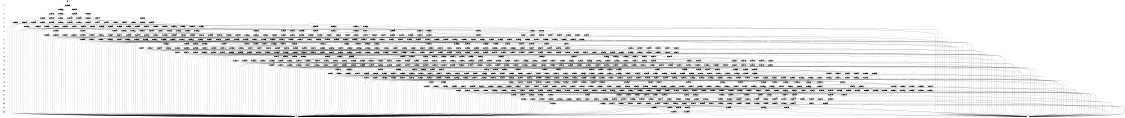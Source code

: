 digraph "DD" {
size = "7.5,10"
center = true;
edge [dir = none];
{ node [shape = plaintext];
  edge [style = invis];
  "CONST NODES" [style = invis];
" 0 " -> " 1 " -> " 2 " -> " 3 " -> " 4 " -> " 5 " -> " 6 " -> " 7 " -> " 8 " -> " 9 " -> " 10 " -> " 11 " -> " 12 " -> " 13 " -> " 14 " -> " 15 " -> " 16 " -> " 17 " -> " 18 " -> " 19 " -> " 20 " -> " 21 " -> " 22 " -> " 23 " -> " 24 " -> " 25 " -> "CONST NODES"; 
}
{ rank = same; node [shape = box]; edge [style = invis];
"F0"; }
{ rank = same; " 0 ";
"0x189ed8b5";
}
{ rank = same; " 1 ";
"0x189ed832";
"0x189ed8b4";
}
{ rank = same; " 2 ";
"0x189ed8b3";
"0x189ed831";
"0x189ed8ae";
"0x189ed82c";
}
{ rank = same; " 3 ";
"0x189ed8a9";
"0x189ed827";
"0x189ed8ad";
"0x189ed5ed";
"0x189ed79d";
"0x189ed830";
"0x189ed82b";
"0x189ed8b2";
}
{ rank = same; " 4 ";
"0x189ed89b";
"0x189ed818";
"0x189ed8a8";
"0x189ed82f";
"0x189ed77a";
"0x189ed5ec";
"0x189ed82e";
"0x189ed8ab";
"0x189ed79c";
"0x189ed829";
"0x189ed82a";
"0x189ed5dd";
"0x189ed8b0";
"0x189ed8ac";
"0x189ed8b1";
"0x189ed826";
}
{ rank = same; " 5 ";
"0x189ed6b7";
"0x189ed4ec";
"0x189ed81f";
"0x189ed828";
"0x189ed8a1";
"0x189ed718";
"0x189ed7e5";
"0x189ed78a";
"0x189ed8aa";
"0x189ed779";
"0x189ed79b";
"0x189ed5eb";
"0x189ed8a7";
"0x189ed5e3";
"0x189ed89a";
"0x189ed86a";
"0x189ed229";
"0x189ed82d";
"0x189ed567";
"0x189ed825";
"0x189ed8af";
"0x189ed225";
"0x189ed817";
"0x189ed5dc";
}
{ rank = same; " 6 ";
"0x189ed21b";
"0x189ed5db";
"0x189ed5ea";
"0x189ed778";
"0x189ed566";
"0x189ed81e";
"0x189ed7e4";
"0x189ed717";
"0x189ed869";
"0x189ed4eb";
"0x189ed899";
"0x189ed824";
"0x189ed816";
"0x189ed6aa";
"0x189ed4e2";
"0x189ed6b6";
"0x189ed220";
"0x189ed1f5";
"0x189ed8a0";
"0x189ed789";
"0x189ed224";
"0x189ed79a";
"0x189ed4e8";
"0x189ed5e2";
"0x189ed228";
"0x189ed8a6";
}
{ rank = same; " 7 ";
"0x189ed8a5";
"0x189ed226";
"0x189ed89d";
"0x189ed815";
"0x189ed677";
"0x189ed21e";
"0x189ed89f";
"0x189ed6a9";
"0x189ed80e";
"0x189ed565";
"0x189ed7e3";
"0x189ed5df";
"0x189ed5e1";
"0x189ed891";
"0x189ed81b";
"0x189ed81d";
"0x189ed788";
"0x189ed1eb";
"0x189ed6b4";
"0x189ed868";
"0x189ed8a3";
"0x189ed797";
"0x189ed4ea";
"0x189ed799";
"0x189ed716";
"0x189ed21a";
"0x189ed898";
"0x189ed222";
"0x189ed4e7";
"0x189ed21f";
"0x189ed5e7";
"0x189ed4e9";
"0x189ed227";
"0x189ed4e6";
"0x189ed786";
"0x189ed217";
"0x189ed777";
"0x189ed1f4";
"0x189ed821";
"0x189ed6b5";
"0x189ed823";
"0x189ed22d";
"0x189ed5e9";
"0x189ed5d8";
"0x189ed5da";
"0x189ed705";
"0x189ed4e1";
"0x189ed764";
"0x189ed860";
"0x189ed564";
"0x189ed7db";
"0x189ed223";
}
{ rank = same; " 8 ";
"0x189ed221";
"0x189ed1f3";
"0x189ed1a6";
"0x189ed5de";
"0x189ed7da";
"0x189ed553";
"0x189ed20d";
"0x189ed1ff";
"0x189ed563";
"0x189ed787";
"0x189ed85f";
"0x189ed715";
"0x189ed822";
"0x189ed81c";
"0x189ed6a8";
"0x189ed1fb";
"0x189ed763";
"0x189ed765";
"0x189ed796";
"0x189ed89c";
"0x189ed866";
"0x189ed1ef";
"0x189ed5e6";
"0x189ed89e";
"0x189ed1dd";
"0x189ed5fa";
"0x189ed890";
"0x189ed218";
"0x189ed7e2";
"0x189ed80d";
"0x189ed77b";
"0x189ed867";
"0x189ed5d7";
"0x189ed216";
"0x189ed209";
"0x189ed704";
"0x189ed4e5";
"0x189ed8a2";
"0x189ed6ab";
"0x189ed897";
"0x189ed798";
"0x189ed5d9";
"0x189ed814";
"0x189ed5e4";
"0x189ed820";
"0x189ed6a2";
"0x189ed1ea";
"0x189ed776";
"0x189ed219";
"0x189ed5e8";
"0x189ed22e";
"0x189ed81a";
"0x189ed5e0";
"0x189ed5f2";
"0x189ed8a4";
"0x189ed819";
}
{ rank = same; " 9 ";
"0x189ed552";
"0x189ed562";
"0x189ed775";
"0x189ed1f2";
"0x189ed88f";
"0x189ed1d8";
"0x189ed80c";
"0x189ed865";
"0x189ed12a";
"0x189ed714";
"0x189ed1dc";
"0x189ed1fa";
"0x189ed762";
"0x189ed896";
"0x189ed5c7";
"0x189ed813";
"0x189ed1a5";
"0x189ed5d6";
"0x189ed7d9";
"0x189ed1fe";
"0x189ed85e";
"0x189ed703";
"0x189ed7e1";
"0x189ed1e9";
"0x189ed6a1";
"0x189ed1ee";
}
{ rank = same; " 10 ";
"0x189ed1f9";
"0x189ed88e";
"0x189ed810";
"0x189ed1fc";
"0x189ed812";
"0x189ed1f8";
"0x189ed1a4";
"0x189ed804";
"0x189ed1db";
"0x189ed205";
"0x189ed1da";
"0x189ed1e8";
"0x189ed862";
"0x189ed1ec";
"0x189ed864";
"0x189ed561";
"0x189ed1a2";
"0x189ed80b";
"0x189ed5d3";
"0x189ed6a0";
"0x189ed5d5";
"0x189ed5c4";
"0x189ed6f1";
"0x189ed74e";
"0x189ed54f";
"0x189ed551";
"0x189ed1fd";
"0x189ed1ed";
"0x189ed855";
"0x189ed893";
"0x189ed85d";
"0x189ed1e6";
"0x189ed1d4";
"0x189ed7d0";
"0x189ed713";
"0x189ed1f1";
"0x189ed7de";
"0x189ed1d7";
"0x189ed7e0";
"0x189ed1f0";
"0x189ed129";
"0x189ed678";
"0x189ed560";
"0x189ed772";
"0x189ed774";
"0x189ed887";
"0x189ed711";
"0x189ed7d8";
"0x189ed122";
"0x189ed761";
"0x189ed702";
"0x189ed5c6";
"0x189ed5f1";
"0x189ed895";
}
{ rank = same; " 11 ";
"0x189ed773";
"0x189ed557";
"0x189ed712";
"0x189ed771";
"0x189ed189";
"0x189ed811";
"0x189ed699";
"0x189ed1e0";
"0x189ed1a3";
"0x189ed550";
"0x189ed7d7";
"0x189ed127";
"0x189ed7dd";
"0x189ed1e7";
"0x189ed803";
"0x189ed74d";
"0x189ed128";
"0x189ed5c3";
"0x189ed1d6";
"0x189ed5bc";
"0x189ed892";
"0x189ed1e1";
"0x189ed18e";
"0x189ed69f";
"0x189ed886";
"0x189ed80a";
"0x189ed5d4";
"0x189ed121";
"0x189ed53c";
"0x189ed1d5";
"0x189ed74f";
"0x189ed706";
"0x189ed5ca";
"0x189ed7cf";
"0x189ed55f";
"0x189ed11e";
"0x189ed7dc";
"0x189ed894";
"0x189ed1c9";
"0x189ed1d9";
"0x189ed861";
"0x189ed88d";
"0x189ed1d3";
"0x189ed760";
"0x189ed854";
"0x189ed5c5";
"0x189ed85c";
"0x189ed7df";
"0x189ed80f";
"0x189ed863";
"0x189ed54e";
"0x189ed5d2";
"0x189ed701";
"0x189ed1e5";
"0x189ed6f0";
"0x189ed85b";
}
{ rank = same; " 12 ";
"0x189ed188";
"0x189ed6ef";
"0x189ed1d2";
"0x189ed698";
"0x189ed88c";
"0x189ed809";
"0x189ed126";
"0x189ed10a";
"0x189ed75f";
"0x189ed85a";
"0x189ed197";
"0x189ed7ce";
"0x189ed116";
"0x189ed700";
"0x189ed853";
"0x189ed19b";
"0x189ed74c";
"0x189ed1c8";
"0x189ed53b";
"0x189ed5b1";
"0x189ed11a";
"0x189ed5c2";
"0x189ed54d";
"0x189ed885";
"0x189ed802";
"0x189ed7d6";
}
{ rank = same; " 13 ";
"0x189ed115";
"0x189ed808";
"0x189ed114";
"0x189ed119";
"0x189ed889";
"0x189ed1c6";
"0x189ed7fa";
"0x189ed54b";
"0x189ed19a";
"0x189ed54c";
"0x189ed74b";
"0x189ed84a";
"0x189ed185";
"0x189ed7c5";
"0x189ed5bf";
"0x189ed6dd";
"0x189ed5c1";
"0x189ed196";
"0x189ed112";
"0x189ed124";
"0x189ed195";
"0x189ed7d5";
"0x189ed556";
"0x189ed5b0";
"0x189ed1d0";
"0x189ed7cd";
"0x189ed199";
"0x189ed6fd";
"0x189ed697";
"0x189ed801";
"0x189ed5ae";
"0x189ed852";
"0x189ed118";
"0x189ed109";
"0x189ed187";
"0x189ed679";
"0x189ed125";
"0x189ed87d";
"0x189ed75c";
"0x189ed75e";
"0x189ed7d3";
"0x189ed1d1";
"0x189ed538";
"0x189ed102";
"0x189ed53a";
"0x189ed6ee";
"0x189ed857";
"0x189ed738";
"0x189ed859";
"0x189ed884";
"0x189ed6ff";
"0x189ed806";
"0x189ed88b";
"0x189ed1c7";
}
{ rank = same; " 14 ";
"0x189ed54a";
"0x189ed7c4";
"0x189ed6fe";
"0x189ed696";
"0x189ed888";
"0x189ed537";
"0x189ed107";
"0x189ed800";
"0x189ed807";
"0x189ed117";
"0x189ed5c0";
"0x189ed186";
"0x189ed737";
"0x189ed108";
"0x189ed7d1";
"0x189ed856";
"0x189ed16d";
"0x189ed6ed";
"0x189ed5be";
"0x189ed88a";
"0x189ed5ad";
"0x189ed75b";
"0x189ed858";
"0x189ed75d";
"0x189ed6dc";
"0x189ed851";
"0x189ed111";
"0x189ed87c";
"0x189ed739";
"0x189ed849";
"0x189ed101";
"0x189ed539";
"0x189ed7d4";
"0x189ed6f2";
"0x189ed0fe";
"0x189ed540";
"0x189ed113";
"0x189ed123";
"0x189ed1bf";
"0x189ed7d2";
"0x189ed7cc";
"0x189ed194";
"0x189ed850";
"0x189ed883";
"0x189ed690";
"0x189ed74a";
"0x189ed5af";
"0x189ed5a6";
"0x189ed18f";
"0x189ed1c5";
"0x189ed555";
"0x189ed198";
"0x189ed7f9";
"0x189ed805";
"0x189ed525";
"0x189ed1cf";
}
{ rank = same; " 15 ";
"0x189ed17a";
"0x189ed7cb";
"0x189ed16c";
"0x189ed5ac";
"0x189ed106";
"0x189ed0ea";
"0x189ed17e";
"0x189ed68f";
"0x189ed1be";
"0x189ed193";
"0x189ed524";
"0x189ed87b";
"0x189ed84f";
"0x189ed0f6";
"0x189ed536";
"0x189ed7f8";
"0x189ed749";
"0x189ed0fa";
"0x189ed7c3";
"0x189ed882";
"0x189ed848";
"0x189ed7ff";
"0x189ed6db";
"0x189ed736";
"0x189ed6ec";
"0x189ed59b";
}
{ rank = same; " 16 ";
"0x189ed1bd";
"0x189ed87f";
"0x189ed17c";
"0x189ed87a";
"0x189ed7fc";
"0x189ed7f0";
"0x189ed7c2";
"0x189ed7fe";
"0x189ed169";
"0x189ed53f";
"0x189ed7ca";
"0x189ed17d";
"0x189ed192";
"0x189ed5a9";
"0x189ed5ab";
"0x189ed726";
"0x189ed521";
"0x189ed523";
"0x189ed0f2";
"0x189ed6eb";
"0x189ed6e9";
"0x189ed535";
"0x189ed534";
"0x189ed735";
"0x189ed104";
"0x189ed179";
"0x189ed84c";
"0x189ed0f8";
"0x189ed84e";
"0x189ed0e9";
"0x189ed7f7";
"0x189ed67a";
"0x189ed105";
"0x189ed59a";
"0x189ed746";
"0x189ed748";
"0x189ed68e";
"0x189ed847";
"0x189ed6cc";
"0x189ed1bc";
"0x189ed6da";
"0x189ed16b";
"0x189ed0e2";
"0x189ed191";
"0x189ed598";
"0x189ed875";
"0x189ed7c8";
"0x189ed881";
"0x189ed0f4";
"0x189ed0f5";
"0x189ed7bc";
"0x189ed178";
"0x189ed83f";
"0x189ed0f9";
}
{ rank = same; " 17 ";
"0x189ed7c7";
"0x189ed53e";
"0x189ed190";
"0x189ed83e";
"0x189ed7c1";
"0x189ed7fd";
"0x189ed0f7";
"0x189ed7c9";
"0x189ed590";
"0x189ed725";
"0x189ed177";
"0x189ed0e8";
"0x189ed16a";
"0x189ed597";
"0x189ed520";
"0x189ed687";
"0x189ed845";
"0x189ed0e1";
"0x189ed874";
"0x189ed510";
"0x189ed153";
"0x189ed533";
"0x189ed103";
"0x189ed0f3";
"0x189ed7bb";
"0x189ed1b5";
"0x189ed5a8";
"0x189ed6d9";
"0x189ed7ef";
"0x189ed747";
"0x189ed68d";
"0x189ed734";
"0x189ed599";
"0x189ed745";
"0x189ed879";
"0x189ed172";
"0x189ed17b";
"0x189ed522";
"0x189ed87e";
"0x189ed7f6";
"0x189ed727";
"0x189ed84b";
"0x189ed84d";
"0x189ed6cb";
"0x189ed0f1";
"0x189ed0de";
"0x189ed5aa";
"0x189ed1bb";
"0x189ed7c6";
"0x189ed6de";
"0x189ed529";
"0x189ed880";
"0x189ed6ea";
"0x189ed846";
"0x189ed7fb";
"0x189ed0e7";
}
{ rank = same; " 18 ";
"0x189ed1b4";
"0x189ed15e";
"0x189ed0cc";
"0x189ed7c0";
"0x189ed152";
"0x189ed162";
"0x189ed50f";
"0x189ed585";
"0x189ed51f";
"0x189ed6d8";
"0x189ed596";
"0x189ed733";
"0x189ed878";
"0x189ed0d6";
"0x189ed686";
"0x189ed7f5";
"0x189ed0da";
"0x189ed844";
"0x189ed7ee";
"0x189ed873";
"0x189ed6ca";
"0x189ed724";
"0x189ed176";
"0x189ed83d";
"0x189ed7ba";
"0x189ed0e6";
}
{ rank = same; " 19 ";
"0x189ed15c";
"0x189ed877";
"0x189ed1b3";
"0x189ed14f";
"0x189ed582";
"0x189ed7bf";
"0x189ed841";
"0x189ed160";
"0x189ed593";
"0x189ed595";
"0x189ed870";
"0x189ed7f2";
"0x189ed843";
"0x189ed0c1";
"0x189ed175";
"0x189ed174";
"0x189ed872";
"0x189ed7f4";
"0x189ed6c3";
"0x189ed6c9";
"0x189ed723";
"0x189ed161";
"0x189ed0e4";
"0x189ed685";
"0x189ed0d8";
"0x189ed0cb";
"0x189ed7e9";
"0x189ed15d";
"0x189ed0e5";
"0x189ed67b";
"0x189ed7ed";
"0x189ed732";
"0x189ed51d";
"0x189ed6d7";
"0x189ed51e";
"0x189ed836";
"0x189ed6d5";
"0x189ed50c";
"0x189ed50e";
"0x189ed7b7";
"0x189ed7b9";
"0x189ed0d4";
"0x189ed0d5";
"0x189ed0c4";
"0x189ed83c";
"0x189ed584";
"0x189ed528";
"0x189ed0d9";
"0x189ed1b2";
"0x189ed71f";
"0x189ed151";
}
{ rank = same; " 20 ";
"0x189ed720";
"0x189ed1ac";
"0x189ed7be";
"0x189ed7f3";
"0x189ed0bf";
"0x189ed83b";
"0x189ed50d";
"0x189ed0d7";
"0x189ed581";
"0x189ed173";
"0x189ed594";
"0x189ed842";
"0x189ed15b";
"0x189ed0ca";
"0x189ed0c3";
"0x189ed0c0";
"0x189ed150";
"0x189ed684";
"0x189ed57c";
"0x189ed7e8";
"0x189ed722";
"0x189ed4fc";
"0x189ed0e3";
"0x189ed731";
"0x189ed6cd";
"0x189ed6d6";
"0x189ed67f";
"0x189ed840";
"0x189ed7ec";
"0x189ed7b8";
"0x189ed6c2";
"0x189ed50b";
"0x189ed1b1";
"0x189ed0d3";
"0x189ed71e";
"0x189ed876";
"0x189ed583";
"0x189ed158";
"0x189ed7f1";
"0x189ed13b";
"0x189ed15f";
"0x189ed7bd";
"0x189ed527";
"0x189ed835";
"0x189ed512";
"0x189ed871";
"0x189ed592";
"0x189ed86f";
"0x189ed51c";
"0x189ed83a";
"0x189ed6c8";
"0x189ed7b6";
"0x189ed0c9";
}
{ rank = same; " 21 ";
"0x189ed50a";
"0x189ed71d";
"0x189ed15a";
"0x189ed144";
"0x189ed0b2";
"0x189ed67e";
"0x189ed7b5";
"0x189ed7e7";
"0x189ed148";
"0x189ed6c1";
"0x189ed1ab";
"0x189ed7eb";
"0x189ed4fb";
"0x189ed571";
"0x189ed6c7";
"0x189ed86e";
"0x189ed13a";
"0x189ed834";
"0x189ed839";
"0x189ed0ba";
"0x189ed580";
"0x189ed0bc";
"0x189ed0c8";
}
{ rank = same; " 22 ";
"0x189ed86c";
"0x189ed4fa";
"0x189ed508";
"0x189ed139";
"0x189ed0ac";
"0x189ed142";
"0x189ed159";
"0x189ed57f";
"0x189ed71a";
"0x189ed86d";
"0x189ed146";
"0x189ed0bb";
"0x189ed7e6";
"0x189ed833";
"0x189ed0c6";
"0x189ed147";
"0x189ed509";
"0x189ed71c";
"0x189ed67d";
"0x189ed56e";
"0x189ed7b2";
"0x189ed0b1";
"0x189ed7b4";
"0x189ed570";
"0x189ed0c7";
"0x189ed6c0";
"0x189ed0b9";
"0x189ed6c6";
"0x189ed500";
"0x189ed7ea";
"0x189ed143";
"0x189ed1aa";
"0x189ed838";
"0x189ed0aa";
}
{ rank = same; " 23 ";
"0x189ed4f9";
"0x189ed140";
"0x189ed57e";
"0x189ed0af";
"0x189ed0ab";
"0x189ed56f";
"0x189ed719";
"0x189ed0c5";
"0x189ed0b0";
"0x189ed4ff";
"0x189ed67c";
"0x189ed56d";
"0x189ed135";
"0x189ed71b";
"0x189ed145";
"0x189ed7b3";
"0x189ed0a8";
"0x189ed0a9";
"0x189ed4f3";
"0x189ed7b1";
"0x189ed507";
"0x189ed86b";
"0x189ed837";
"0x189ed141";
"0x189ed1a9";
}
{ rank = same; " 24 ";
"0x189ed4f8";
"0x189ed133";
"0x189ed0a2";
"0x189ed4f2";
"0x189ed09f";
"0x189ed0ae";
"0x189ed134";
}
{ rank = same; " 25 ";
"0x189ed09e";
"0x189ed0ad";
}
{ rank = same; "CONST NODES";
{ node [shape = box]; "0x30f20aa";
"0x30f20a9";
}
}
"F0" -> "0x189ed8b5" [style = solid];
"0x189ed8b5" -> "0x189ed832";
"0x189ed8b5" -> "0x189ed8b4" [style = dashed];
"0x189ed832" -> "0x189ed82c";
"0x189ed832" -> "0x189ed831" [style = dashed];
"0x189ed8b4" -> "0x189ed8ae";
"0x189ed8b4" -> "0x189ed8b3" [style = dashed];
"0x189ed8b3" -> "0x189ed8b2";
"0x189ed8b3" -> "0x189ed79d" [style = dashed];
"0x189ed831" -> "0x189ed830";
"0x189ed831" -> "0x189ed5ed" [style = dashed];
"0x189ed8ae" -> "0x189ed8a9";
"0x189ed8ae" -> "0x189ed8ad" [style = dashed];
"0x189ed82c" -> "0x189ed827";
"0x189ed82c" -> "0x189ed82b" [style = dashed];
"0x189ed8a9" -> "0x189ed89b";
"0x189ed8a9" -> "0x189ed8a8" [style = dashed];
"0x189ed827" -> "0x189ed818";
"0x189ed827" -> "0x189ed826" [style = dashed];
"0x189ed8ad" -> "0x189ed8ab";
"0x189ed8ad" -> "0x189ed8ac" [style = dashed];
"0x189ed5ed" -> "0x189ed5dd";
"0x189ed5ed" -> "0x189ed5ec" [style = dashed];
"0x189ed79d" -> "0x189ed77a";
"0x189ed79d" -> "0x189ed79c" [style = dashed];
"0x189ed830" -> "0x189ed82e";
"0x189ed830" -> "0x189ed82f" [style = dashed];
"0x189ed82b" -> "0x189ed829";
"0x189ed82b" -> "0x189ed82a" [style = dashed];
"0x189ed8b2" -> "0x189ed8b0";
"0x189ed8b2" -> "0x189ed8b1" [style = dashed];
"0x189ed89b" -> "0x189ed86a";
"0x189ed89b" -> "0x189ed89a" [style = dashed];
"0x189ed818" -> "0x189ed7e5";
"0x189ed818" -> "0x189ed817" [style = dashed];
"0x189ed8a8" -> "0x189ed8a1";
"0x189ed8a8" -> "0x189ed8a7" [style = dashed];
"0x189ed82f" -> "0x189ed6b7";
"0x189ed82f" -> "0x189ed82d" [style = dashed];
"0x189ed77a" -> "0x189ed718";
"0x189ed77a" -> "0x189ed779" [style = dashed];
"0x189ed5ec" -> "0x189ed5e3";
"0x189ed5ec" -> "0x189ed5eb" [style = dashed];
"0x189ed82e" -> "0x189ed82d";
"0x189ed82e" -> "0x30f20aa" [style = dashed];
"0x189ed8ab" -> "0x189ed8aa";
"0x189ed8ab" -> "0x189ed4ec" [style = dashed];
"0x189ed79c" -> "0x189ed78a";
"0x189ed79c" -> "0x189ed79b" [style = dashed];
"0x189ed829" -> "0x30f20aa";
"0x189ed829" -> "0x189ed828" [style = dashed];
"0x189ed82a" -> "0x189ed828";
"0x189ed82a" -> "0x189ed225" [style = dashed];
"0x189ed5dd" -> "0x189ed567";
"0x189ed5dd" -> "0x189ed5dc" [style = dashed];
"0x189ed8b0" -> "0x189ed229";
"0x189ed8b0" -> "0x189ed8af" [style = dashed];
"0x189ed8ac" -> "0x30f20aa";
"0x189ed8ac" -> "0x189ed8aa" [style = dashed];
"0x189ed8b1" -> "0x189ed8af";
"0x189ed8b1" -> "0x30f20aa" [style = dashed];
"0x189ed826" -> "0x189ed81f";
"0x189ed826" -> "0x189ed825" [style = dashed];
"0x189ed6b7" -> "0x189ed6b6";
"0x189ed6b7" -> "0x189ed4e8" [style = dashed];
"0x189ed4ec" -> "0x189ed4e2";
"0x189ed4ec" -> "0x189ed4eb" [style = dashed];
"0x189ed81f" -> "0x30f20aa";
"0x189ed81f" -> "0x189ed81e" [style = dashed];
"0x189ed828" -> "0x189ed224";
"0x189ed828" -> "0x30f20aa" [style = dashed];
"0x189ed8a1" -> "0x30f20aa";
"0x189ed8a1" -> "0x189ed8a0" [style = dashed];
"0x189ed718" -> "0x30f20a9";
"0x189ed718" -> "0x189ed717" [style = dashed];
"0x189ed7e5" -> "0x30f20aa";
"0x189ed7e5" -> "0x189ed7e4" [style = dashed];
"0x189ed78a" -> "0x189ed6aa";
"0x189ed78a" -> "0x189ed789" [style = dashed];
"0x189ed8aa" -> "0x189ed4eb";
"0x189ed8aa" -> "0x30f20aa" [style = dashed];
"0x189ed779" -> "0x189ed778";
"0x189ed779" -> "0x30f20aa" [style = dashed];
"0x189ed79b" -> "0x189ed79a";
"0x189ed79b" -> "0x30f20aa" [style = dashed];
"0x189ed5eb" -> "0x189ed5ea";
"0x189ed5eb" -> "0x30f20aa" [style = dashed];
"0x189ed8a7" -> "0x189ed8a6";
"0x189ed8a7" -> "0x189ed6aa" [style = dashed];
"0x189ed5e3" -> "0x30f20a9";
"0x189ed5e3" -> "0x189ed5e2" [style = dashed];
"0x189ed89a" -> "0x189ed899";
"0x189ed89a" -> "0x30f20a9" [style = dashed];
"0x189ed86a" -> "0x30f20aa";
"0x189ed86a" -> "0x189ed869" [style = dashed];
"0x189ed229" -> "0x189ed228";
"0x189ed229" -> "0x189ed21b" [style = dashed];
"0x189ed82d" -> "0x30f20aa";
"0x189ed82d" -> "0x189ed6b6" [style = dashed];
"0x189ed567" -> "0x189ed1f5";
"0x189ed567" -> "0x189ed566" [style = dashed];
"0x189ed825" -> "0x189ed824";
"0x189ed825" -> "0x30f20a9" [style = dashed];
"0x189ed8af" -> "0x30f20aa";
"0x189ed8af" -> "0x189ed228" [style = dashed];
"0x189ed225" -> "0x189ed220";
"0x189ed225" -> "0x189ed224" [style = dashed];
"0x189ed817" -> "0x189ed816";
"0x189ed817" -> "0x189ed1f5" [style = dashed];
"0x189ed5dc" -> "0x189ed5db";
"0x189ed5dc" -> "0x30f20aa" [style = dashed];
"0x189ed21b" -> "0x189ed217";
"0x189ed21b" -> "0x189ed21a" [style = dashed];
"0x189ed5db" -> "0x189ed5d8";
"0x189ed5db" -> "0x189ed5da" [style = dashed];
"0x189ed5ea" -> "0x189ed5e7";
"0x189ed5ea" -> "0x189ed5e9" [style = dashed];
"0x189ed778" -> "0x189ed764";
"0x189ed778" -> "0x189ed777" [style = dashed];
"0x189ed566" -> "0x189ed564";
"0x189ed566" -> "0x189ed565" [style = dashed];
"0x189ed81e" -> "0x189ed81b";
"0x189ed81e" -> "0x189ed81d" [style = dashed];
"0x189ed7e4" -> "0x189ed7db";
"0x189ed7e4" -> "0x189ed7e3" [style = dashed];
"0x189ed717" -> "0x189ed705";
"0x189ed717" -> "0x189ed716" [style = dashed];
"0x189ed869" -> "0x189ed860";
"0x189ed869" -> "0x189ed868" [style = dashed];
"0x189ed4eb" -> "0x189ed4e9";
"0x189ed4eb" -> "0x189ed4ea" [style = dashed];
"0x189ed899" -> "0x189ed891";
"0x189ed899" -> "0x189ed898" [style = dashed];
"0x189ed824" -> "0x189ed821";
"0x189ed824" -> "0x189ed823" [style = dashed];
"0x189ed816" -> "0x189ed80e";
"0x189ed816" -> "0x189ed815" [style = dashed];
"0x189ed6aa" -> "0x189ed677";
"0x189ed6aa" -> "0x189ed6a9" [style = dashed];
"0x189ed4e2" -> "0x189ed22d";
"0x189ed4e2" -> "0x189ed4e1" [style = dashed];
"0x189ed6b6" -> "0x189ed6b4";
"0x189ed6b6" -> "0x189ed6b5" [style = dashed];
"0x189ed220" -> "0x189ed21e";
"0x189ed220" -> "0x189ed21f" [style = dashed];
"0x189ed1f5" -> "0x189ed1eb";
"0x189ed1f5" -> "0x189ed1f4" [style = dashed];
"0x189ed8a0" -> "0x189ed89d";
"0x189ed8a0" -> "0x189ed89f" [style = dashed];
"0x189ed789" -> "0x189ed786";
"0x189ed789" -> "0x189ed788" [style = dashed];
"0x189ed224" -> "0x189ed222";
"0x189ed224" -> "0x189ed223" [style = dashed];
"0x189ed79a" -> "0x189ed797";
"0x189ed79a" -> "0x189ed799" [style = dashed];
"0x189ed4e8" -> "0x189ed4e6";
"0x189ed4e8" -> "0x189ed4e7" [style = dashed];
"0x189ed5e2" -> "0x189ed5df";
"0x189ed5e2" -> "0x189ed5e1" [style = dashed];
"0x189ed228" -> "0x189ed226";
"0x189ed228" -> "0x189ed227" [style = dashed];
"0x189ed8a6" -> "0x189ed8a3";
"0x189ed8a6" -> "0x189ed8a5" [style = dashed];
"0x189ed8a5" -> "0x189ed8a4";
"0x189ed8a5" -> "0x30f20aa" [style = dashed];
"0x189ed226" -> "0x189ed219";
"0x189ed226" -> "0x189ed1fb" [style = dashed];
"0x189ed89d" -> "0x30f20aa";
"0x189ed89d" -> "0x189ed89c" [style = dashed];
"0x189ed815" -> "0x189ed814";
"0x189ed815" -> "0x189ed6ab" [style = dashed];
"0x189ed677" -> "0x189ed1a6";
"0x189ed677" -> "0x189ed216" [style = dashed];
"0x189ed21e" -> "0x189ed218";
"0x189ed21e" -> "0x189ed1ef" [style = dashed];
"0x189ed89f" -> "0x30f20aa";
"0x189ed89f" -> "0x189ed89e" [style = dashed];
"0x189ed6a9" -> "0x189ed6a2";
"0x189ed6a9" -> "0x189ed6a8" [style = dashed];
"0x189ed80e" -> "0x189ed80d";
"0x189ed80e" -> "0x30f20aa" [style = dashed];
"0x189ed565" -> "0x189ed221";
"0x189ed565" -> "0x189ed553" [style = dashed];
"0x189ed7e3" -> "0x30f20aa";
"0x189ed7e3" -> "0x189ed7e2" [style = dashed];
"0x189ed5df" -> "0x189ed5de";
"0x189ed5df" -> "0x189ed209" [style = dashed];
"0x189ed5e1" -> "0x189ed5e0";
"0x189ed5e1" -> "0x189ed209" [style = dashed];
"0x189ed891" -> "0x189ed5fa";
"0x189ed891" -> "0x189ed890" [style = dashed];
"0x189ed81b" -> "0x189ed819";
"0x189ed81b" -> "0x189ed81a" [style = dashed];
"0x189ed81d" -> "0x189ed81c";
"0x189ed81d" -> "0x189ed5f2" [style = dashed];
"0x189ed788" -> "0x30f20aa";
"0x189ed788" -> "0x189ed787" [style = dashed];
"0x189ed1eb" -> "0x189ed1dd";
"0x189ed1eb" -> "0x189ed1ea" [style = dashed];
"0x189ed6b4" -> "0x189ed6ab";
"0x189ed6b4" -> "0x30f20aa" [style = dashed];
"0x189ed868" -> "0x189ed866";
"0x189ed868" -> "0x189ed867" [style = dashed];
"0x189ed8a3" -> "0x189ed8a2";
"0x189ed8a3" -> "0x189ed1fb" [style = dashed];
"0x189ed797" -> "0x189ed796";
"0x189ed797" -> "0x30f20aa" [style = dashed];
"0x189ed4ea" -> "0x30f20aa";
"0x189ed4ea" -> "0x189ed1ff" [style = dashed];
"0x189ed799" -> "0x189ed798";
"0x189ed799" -> "0x30f20aa" [style = dashed];
"0x189ed716" -> "0x189ed715";
"0x189ed716" -> "0x189ed209" [style = dashed];
"0x189ed21a" -> "0x189ed216";
"0x189ed21a" -> "0x189ed219" [style = dashed];
"0x189ed898" -> "0x189ed5fa";
"0x189ed898" -> "0x189ed897" [style = dashed];
"0x189ed222" -> "0x30f20aa";
"0x189ed222" -> "0x189ed221" [style = dashed];
"0x189ed4e7" -> "0x30f20a9";
"0x189ed4e7" -> "0x189ed1f3" [style = dashed];
"0x189ed21f" -> "0x189ed1ef";
"0x189ed21f" -> "0x30f20a9" [style = dashed];
"0x189ed5e7" -> "0x189ed5e4";
"0x189ed5e7" -> "0x189ed5e6" [style = dashed];
"0x189ed4e9" -> "0x189ed1ff";
"0x189ed4e9" -> "0x189ed22e" [style = dashed];
"0x189ed227" -> "0x189ed1fb";
"0x189ed227" -> "0x30f20aa" [style = dashed];
"0x189ed4e6" -> "0x189ed1f3";
"0x189ed4e6" -> "0x189ed4e5" [style = dashed];
"0x189ed786" -> "0x189ed1ff";
"0x189ed786" -> "0x189ed77b" [style = dashed];
"0x189ed217" -> "0x30f20a9";
"0x189ed217" -> "0x189ed216" [style = dashed];
"0x189ed777" -> "0x189ed765";
"0x189ed777" -> "0x189ed776" [style = dashed];
"0x189ed1f4" -> "0x189ed1ef";
"0x189ed1f4" -> "0x189ed1f3" [style = dashed];
"0x189ed821" -> "0x189ed5fa";
"0x189ed821" -> "0x189ed820" [style = dashed];
"0x189ed6b5" -> "0x189ed4e5";
"0x189ed6b5" -> "0x189ed6ab" [style = dashed];
"0x189ed823" -> "0x189ed5fa";
"0x189ed823" -> "0x189ed822" [style = dashed];
"0x189ed22d" -> "0x189ed1a6";
"0x189ed22d" -> "0x30f20a9" [style = dashed];
"0x189ed5e9" -> "0x189ed20d";
"0x189ed5e9" -> "0x189ed5e8" [style = dashed];
"0x189ed5d8" -> "0x189ed5d7";
"0x189ed5d8" -> "0x30f20aa" [style = dashed];
"0x189ed5da" -> "0x189ed5d9";
"0x189ed5da" -> "0x30f20aa" [style = dashed];
"0x189ed705" -> "0x189ed704";
"0x189ed705" -> "0x189ed209" [style = dashed];
"0x189ed4e1" -> "0x189ed22e";
"0x189ed4e1" -> "0x189ed1a6" [style = dashed];
"0x189ed764" -> "0x189ed20d";
"0x189ed764" -> "0x189ed763" [style = dashed];
"0x189ed860" -> "0x189ed85f";
"0x189ed860" -> "0x189ed5f2" [style = dashed];
"0x189ed564" -> "0x30f20aa";
"0x189ed564" -> "0x189ed563" [style = dashed];
"0x189ed7db" -> "0x30f20aa";
"0x189ed7db" -> "0x189ed7da" [style = dashed];
"0x189ed223" -> "0x189ed221";
"0x189ed223" -> "0x189ed218" [style = dashed];
"0x189ed221" -> "0x189ed1dc";
"0x189ed221" -> "0x30f20aa" [style = dashed];
"0x189ed1f3" -> "0x189ed1f2";
"0x189ed1f3" -> "0x30f20a9" [style = dashed];
"0x189ed1a6" -> "0x30f20a9";
"0x189ed1a6" -> "0x189ed1a5" [style = dashed];
"0x189ed5de" -> "0x189ed1ee";
"0x189ed5de" -> "0x189ed562" [style = dashed];
"0x189ed7da" -> "0x189ed7d9";
"0x189ed7da" -> "0x30f20aa" [style = dashed];
"0x189ed553" -> "0x189ed552";
"0x189ed553" -> "0x30f20aa" [style = dashed];
"0x189ed20d" -> "0x30f20a9";
"0x189ed20d" -> "0x189ed205" [style = dashed];
"0x189ed1ff" -> "0x189ed1fe";
"0x189ed1ff" -> "0x30f20aa" [style = dashed];
"0x189ed563" -> "0x189ed562";
"0x189ed563" -> "0x30f20aa" [style = dashed];
"0x189ed787" -> "0x189ed714";
"0x189ed787" -> "0x30f20aa" [style = dashed];
"0x189ed85f" -> "0x30f20aa";
"0x189ed85f" -> "0x189ed85e" [style = dashed];
"0x189ed715" -> "0x189ed1a5";
"0x189ed715" -> "0x189ed714" [style = dashed];
"0x189ed822" -> "0x189ed813";
"0x189ed822" -> "0x30f20a9" [style = dashed];
"0x189ed81c" -> "0x30f20aa";
"0x189ed81c" -> "0x189ed7e1" [style = dashed];
"0x189ed6a8" -> "0x189ed1fa";
"0x189ed6a8" -> "0x189ed6a1" [style = dashed];
"0x189ed1fb" -> "0x30f20aa";
"0x189ed1fb" -> "0x189ed1fa" [style = dashed];
"0x189ed763" -> "0x189ed762";
"0x189ed763" -> "0x30f20aa" [style = dashed];
"0x189ed765" -> "0x189ed12a";
"0x189ed765" -> "0x189ed205" [style = dashed];
"0x189ed796" -> "0x189ed1fa";
"0x189ed796" -> "0x189ed762" [style = dashed];
"0x189ed89c" -> "0x189ed85e";
"0x189ed89c" -> "0x189ed1fe" [style = dashed];
"0x189ed866" -> "0x30f20aa";
"0x189ed866" -> "0x189ed865" [style = dashed];
"0x189ed1ef" -> "0x30f20a9";
"0x189ed1ef" -> "0x189ed1ee" [style = dashed];
"0x189ed5e6" -> "0x189ed5d6";
"0x189ed5e6" -> "0x30f20aa" [style = dashed];
"0x189ed89e" -> "0x189ed865";
"0x189ed89e" -> "0x30f20aa" [style = dashed];
"0x189ed1dd" -> "0x189ed1d8";
"0x189ed1dd" -> "0x189ed1dc" [style = dashed];
"0x189ed5fa" -> "0x30f20aa";
"0x189ed5fa" -> "0x189ed5f1" [style = dashed];
"0x189ed890" -> "0x189ed88f";
"0x189ed890" -> "0x30f20a9" [style = dashed];
"0x189ed218" -> "0x189ed1ee";
"0x189ed218" -> "0x189ed1dc" [style = dashed];
"0x189ed7e2" -> "0x189ed7e1";
"0x189ed7e2" -> "0x189ed1dc" [style = dashed];
"0x189ed80d" -> "0x30f20aa";
"0x189ed80d" -> "0x189ed80c" [style = dashed];
"0x189ed77b" -> "0x189ed703";
"0x189ed77b" -> "0x30f20aa" [style = dashed];
"0x189ed867" -> "0x189ed5f1";
"0x189ed867" -> "0x189ed1a5" [style = dashed];
"0x189ed5d7" -> "0x30f20aa";
"0x189ed5d7" -> "0x189ed5d6" [style = dashed];
"0x189ed216" -> "0x189ed12a";
"0x189ed216" -> "0x30f20a9" [style = dashed];
"0x189ed209" -> "0x189ed205";
"0x189ed209" -> "0x30f20aa" [style = dashed];
"0x189ed704" -> "0x30f20a9";
"0x189ed704" -> "0x189ed703" [style = dashed];
"0x189ed4e5" -> "0x189ed1e9";
"0x189ed4e5" -> "0x189ed1f2" [style = dashed];
"0x189ed8a2" -> "0x30f20aa";
"0x189ed8a2" -> "0x189ed88f" [style = dashed];
"0x189ed6ab" -> "0x30f20aa";
"0x189ed6ab" -> "0x189ed1e9" [style = dashed];
"0x189ed897" -> "0x189ed896";
"0x189ed897" -> "0x189ed12a" [style = dashed];
"0x189ed798" -> "0x30f20aa";
"0x189ed798" -> "0x189ed775" [style = dashed];
"0x189ed5d9" -> "0x189ed1e9";
"0x189ed5d9" -> "0x189ed5c7" [style = dashed];
"0x189ed814" -> "0x30f20aa";
"0x189ed814" -> "0x189ed813" [style = dashed];
"0x189ed5e4" -> "0x189ed1f2";
"0x189ed5e4" -> "0x189ed205" [style = dashed];
"0x189ed820" -> "0x189ed80c";
"0x189ed820" -> "0x189ed1f2" [style = dashed];
"0x189ed6a2" -> "0x189ed6a1";
"0x189ed6a2" -> "0x189ed1fe" [style = dashed];
"0x189ed1ea" -> "0x189ed1e9";
"0x189ed1ea" -> "0x189ed1d8" [style = dashed];
"0x189ed776" -> "0x189ed775";
"0x189ed776" -> "0x30f20aa" [style = dashed];
"0x189ed219" -> "0x189ed1fa";
"0x189ed219" -> "0x189ed12a" [style = dashed];
"0x189ed5e8" -> "0x189ed5c7";
"0x189ed5e8" -> "0x30f20aa" [style = dashed];
"0x189ed22e" -> "0x189ed1a5";
"0x189ed22e" -> "0x189ed1fe" [style = dashed];
"0x189ed81a" -> "0x189ed5f1";
"0x189ed81a" -> "0x189ed1ee" [style = dashed];
"0x189ed5e0" -> "0x30f20a9";
"0x189ed5e0" -> "0x189ed552" [style = dashed];
"0x189ed5f2" -> "0x189ed5f1";
"0x189ed5f2" -> "0x30f20a9" [style = dashed];
"0x189ed8a4" -> "0x30f20aa";
"0x189ed8a4" -> "0x189ed896" [style = dashed];
"0x189ed819" -> "0x30f20aa";
"0x189ed819" -> "0x189ed7d9" [style = dashed];
"0x189ed552" -> "0x189ed54f";
"0x189ed552" -> "0x189ed551" [style = dashed];
"0x189ed562" -> "0x189ed560";
"0x189ed562" -> "0x189ed561" [style = dashed];
"0x189ed775" -> "0x189ed772";
"0x189ed775" -> "0x189ed774" [style = dashed];
"0x189ed1f2" -> "0x189ed1f0";
"0x189ed1f2" -> "0x189ed1f1" [style = dashed];
"0x189ed88f" -> "0x189ed887";
"0x189ed88f" -> "0x189ed88e" [style = dashed];
"0x189ed1d8" -> "0x189ed1d4";
"0x189ed1d8" -> "0x189ed1d7" [style = dashed];
"0x189ed80c" -> "0x189ed804";
"0x189ed80c" -> "0x189ed80b" [style = dashed];
"0x189ed865" -> "0x189ed862";
"0x189ed865" -> "0x189ed864" [style = dashed];
"0x189ed12a" -> "0x189ed122";
"0x189ed12a" -> "0x189ed129" [style = dashed];
"0x189ed714" -> "0x189ed711";
"0x189ed714" -> "0x189ed713" [style = dashed];
"0x189ed1dc" -> "0x189ed1da";
"0x189ed1dc" -> "0x189ed1db" [style = dashed];
"0x189ed1fa" -> "0x189ed1f8";
"0x189ed1fa" -> "0x189ed1f9" [style = dashed];
"0x189ed762" -> "0x189ed74e";
"0x189ed762" -> "0x189ed761" [style = dashed];
"0x189ed896" -> "0x189ed893";
"0x189ed896" -> "0x189ed895" [style = dashed];
"0x189ed5c7" -> "0x189ed5c4";
"0x189ed5c7" -> "0x189ed5c6" [style = dashed];
"0x189ed813" -> "0x189ed810";
"0x189ed813" -> "0x189ed812" [style = dashed];
"0x189ed1a5" -> "0x189ed1a2";
"0x189ed1a5" -> "0x189ed1a4" [style = dashed];
"0x189ed5d6" -> "0x189ed5d3";
"0x189ed5d6" -> "0x189ed5d5" [style = dashed];
"0x189ed7d9" -> "0x189ed7d0";
"0x189ed7d9" -> "0x189ed7d8" [style = dashed];
"0x189ed1fe" -> "0x189ed1fc";
"0x189ed1fe" -> "0x189ed1fd" [style = dashed];
"0x189ed85e" -> "0x189ed855";
"0x189ed85e" -> "0x189ed85d" [style = dashed];
"0x189ed703" -> "0x189ed6f1";
"0x189ed703" -> "0x189ed702" [style = dashed];
"0x189ed7e1" -> "0x189ed7de";
"0x189ed7e1" -> "0x189ed7e0" [style = dashed];
"0x189ed1e9" -> "0x189ed1e6";
"0x189ed1e9" -> "0x189ed1e8" [style = dashed];
"0x189ed6a1" -> "0x189ed678";
"0x189ed6a1" -> "0x189ed6a0" [style = dashed];
"0x189ed1ee" -> "0x189ed1ec";
"0x189ed1ee" -> "0x189ed1ed" [style = dashed];
"0x189ed1f9" -> "0x189ed1e0";
"0x189ed1f9" -> "0x30f20aa" [style = dashed];
"0x189ed88e" -> "0x189ed5ca";
"0x189ed88e" -> "0x189ed88d" [style = dashed];
"0x189ed810" -> "0x189ed5ca";
"0x189ed810" -> "0x189ed80f" [style = dashed];
"0x189ed1fc" -> "0x189ed1e1";
"0x189ed1fc" -> "0x189ed1a3" [style = dashed];
"0x189ed812" -> "0x189ed5ca";
"0x189ed812" -> "0x189ed811" [style = dashed];
"0x189ed1f8" -> "0x189ed128";
"0x189ed1f8" -> "0x189ed1e0" [style = dashed];
"0x189ed1a4" -> "0x189ed1a3";
"0x189ed1a4" -> "0x189ed189" [style = dashed];
"0x189ed804" -> "0x189ed803";
"0x189ed804" -> "0x30f20aa" [style = dashed];
"0x189ed1db" -> "0x189ed1d9";
"0x189ed1db" -> "0x189ed127" [style = dashed];
"0x189ed205" -> "0x189ed18e";
"0x189ed205" -> "0x189ed11e" [style = dashed];
"0x189ed1da" -> "0x30f20aa";
"0x189ed1da" -> "0x189ed1d9" [style = dashed];
"0x189ed1e8" -> "0x189ed1e7";
"0x189ed1e8" -> "0x189ed1e5" [style = dashed];
"0x189ed862" -> "0x30f20aa";
"0x189ed862" -> "0x189ed861" [style = dashed];
"0x189ed1ec" -> "0x189ed127";
"0x189ed1ec" -> "0x189ed1d5" [style = dashed];
"0x189ed864" -> "0x30f20aa";
"0x189ed864" -> "0x189ed863" [style = dashed];
"0x189ed561" -> "0x189ed1d9";
"0x189ed561" -> "0x189ed53c" [style = dashed];
"0x189ed1a2" -> "0x189ed189";
"0x189ed1a2" -> "0x30f20a9" [style = dashed];
"0x189ed80b" -> "0x189ed80a";
"0x189ed80b" -> "0x189ed1e5" [style = dashed];
"0x189ed5d3" -> "0x189ed5d2";
"0x189ed5d3" -> "0x30f20aa" [style = dashed];
"0x189ed6a0" -> "0x189ed699";
"0x189ed6a0" -> "0x189ed69f" [style = dashed];
"0x189ed5d5" -> "0x189ed5d4";
"0x189ed5d5" -> "0x30f20aa" [style = dashed];
"0x189ed5c4" -> "0x189ed5bc";
"0x189ed5c4" -> "0x189ed5c3" [style = dashed];
"0x189ed6f1" -> "0x189ed6f0";
"0x189ed6f1" -> "0x189ed11e" [style = dashed];
"0x189ed74e" -> "0x189ed18e";
"0x189ed74e" -> "0x189ed74d" [style = dashed];
"0x189ed54f" -> "0x189ed54e";
"0x189ed54f" -> "0x189ed11e" [style = dashed];
"0x189ed551" -> "0x189ed550";
"0x189ed551" -> "0x189ed11e" [style = dashed];
"0x189ed1fd" -> "0x30f20aa";
"0x189ed1fd" -> "0x189ed1e1" [style = dashed];
"0x189ed1ed" -> "0x189ed1d5";
"0x189ed1ed" -> "0x30f20a9" [style = dashed];
"0x189ed855" -> "0x189ed854";
"0x189ed855" -> "0x189ed557" [style = dashed];
"0x189ed893" -> "0x189ed892";
"0x189ed893" -> "0x189ed1e0" [style = dashed];
"0x189ed85d" -> "0x189ed85b";
"0x189ed85d" -> "0x189ed85c" [style = dashed];
"0x189ed1e6" -> "0x189ed1e5";
"0x189ed1e6" -> "0x30f20aa" [style = dashed];
"0x189ed1d4" -> "0x189ed1c9";
"0x189ed1d4" -> "0x189ed1d3" [style = dashed];
"0x189ed7d0" -> "0x30f20aa";
"0x189ed7d0" -> "0x189ed7cf" [style = dashed];
"0x189ed713" -> "0x30f20aa";
"0x189ed713" -> "0x189ed712" [style = dashed];
"0x189ed1f1" -> "0x30f20a9";
"0x189ed1f1" -> "0x189ed1d6" [style = dashed];
"0x189ed7de" -> "0x189ed7dc";
"0x189ed7de" -> "0x189ed7dd" [style = dashed];
"0x189ed1d7" -> "0x189ed1d5";
"0x189ed1d7" -> "0x189ed1d6" [style = dashed];
"0x189ed7e0" -> "0x189ed7df";
"0x189ed7e0" -> "0x189ed557" [style = dashed];
"0x189ed1f0" -> "0x189ed1d6";
"0x189ed1f0" -> "0x189ed1e7" [style = dashed];
"0x189ed129" -> "0x189ed121";
"0x189ed129" -> "0x189ed128" [style = dashed];
"0x189ed678" -> "0x189ed189";
"0x189ed678" -> "0x189ed121" [style = dashed];
"0x189ed560" -> "0x30f20aa";
"0x189ed560" -> "0x189ed55f" [style = dashed];
"0x189ed772" -> "0x189ed771";
"0x189ed772" -> "0x30f20aa" [style = dashed];
"0x189ed774" -> "0x189ed773";
"0x189ed774" -> "0x30f20aa" [style = dashed];
"0x189ed887" -> "0x189ed5ca";
"0x189ed887" -> "0x189ed886" [style = dashed];
"0x189ed711" -> "0x189ed1e1";
"0x189ed711" -> "0x189ed706" [style = dashed];
"0x189ed7d8" -> "0x30f20aa";
"0x189ed7d8" -> "0x189ed7d7" [style = dashed];
"0x189ed122" -> "0x30f20a9";
"0x189ed122" -> "0x189ed121" [style = dashed];
"0x189ed761" -> "0x189ed74f";
"0x189ed761" -> "0x189ed760" [style = dashed];
"0x189ed702" -> "0x189ed701";
"0x189ed702" -> "0x189ed11e" [style = dashed];
"0x189ed5c6" -> "0x189ed18e";
"0x189ed5c6" -> "0x189ed5c5" [style = dashed];
"0x189ed5f1" -> "0x189ed5ca";
"0x189ed5f1" -> "0x189ed557" [style = dashed];
"0x189ed895" -> "0x189ed894";
"0x189ed895" -> "0x30f20aa" [style = dashed];
"0x189ed773" -> "0x30f20aa";
"0x189ed773" -> "0x189ed75f" [style = dashed];
"0x189ed557" -> "0x189ed556";
"0x189ed557" -> "0x30f20a9" [style = dashed];
"0x189ed712" -> "0x189ed700";
"0x189ed712" -> "0x30f20aa" [style = dashed];
"0x189ed771" -> "0x189ed11a";
"0x189ed771" -> "0x189ed74c" [style = dashed];
"0x189ed189" -> "0x30f20a9";
"0x189ed189" -> "0x189ed188" [style = dashed];
"0x189ed811" -> "0x189ed809";
"0x189ed811" -> "0x30f20a9" [style = dashed];
"0x189ed699" -> "0x189ed698";
"0x189ed699" -> "0x189ed19b" [style = dashed];
"0x189ed1e0" -> "0x30f20aa";
"0x189ed1e0" -> "0x189ed11a" [style = dashed];
"0x189ed1a3" -> "0x189ed188";
"0x189ed1a3" -> "0x189ed19b" [style = dashed];
"0x189ed550" -> "0x30f20a9";
"0x189ed550" -> "0x189ed53b" [style = dashed];
"0x189ed7d7" -> "0x189ed7d6";
"0x189ed7d7" -> "0x189ed126" [style = dashed];
"0x189ed127" -> "0x189ed116";
"0x189ed127" -> "0x189ed126" [style = dashed];
"0x189ed7dd" -> "0x189ed556";
"0x189ed7dd" -> "0x189ed116" [style = dashed];
"0x189ed1e7" -> "0x189ed1d2";
"0x189ed1e7" -> "0x189ed197" [style = dashed];
"0x189ed803" -> "0x30f20aa";
"0x189ed803" -> "0x189ed802" [style = dashed];
"0x189ed74d" -> "0x189ed74c";
"0x189ed74d" -> "0x30f20aa" [style = dashed];
"0x189ed128" -> "0x189ed11a";
"0x189ed128" -> "0x189ed10a" [style = dashed];
"0x189ed5c3" -> "0x189ed5c2";
"0x189ed5c3" -> "0x30f20aa" [style = dashed];
"0x189ed1d6" -> "0x189ed197";
"0x189ed1d6" -> "0x30f20a9" [style = dashed];
"0x189ed5bc" -> "0x189ed197";
"0x189ed5bc" -> "0x189ed112" [style = dashed];
"0x189ed892" -> "0x30f20aa";
"0x189ed892" -> "0x189ed885" [style = dashed];
"0x189ed1e1" -> "0x189ed19b";
"0x189ed1e1" -> "0x30f20aa" [style = dashed];
"0x189ed18e" -> "0x30f20a9";
"0x189ed18e" -> "0x189ed112" [style = dashed];
"0x189ed69f" -> "0x189ed11a";
"0x189ed69f" -> "0x189ed698" [style = dashed];
"0x189ed886" -> "0x189ed885";
"0x189ed886" -> "0x30f20a9" [style = dashed];
"0x189ed80a" -> "0x30f20aa";
"0x189ed80a" -> "0x189ed809" [style = dashed];
"0x189ed5d4" -> "0x189ed1d2";
"0x189ed5d4" -> "0x189ed5b1" [style = dashed];
"0x189ed121" -> "0x189ed10a";
"0x189ed121" -> "0x30f20a9" [style = dashed];
"0x189ed53c" -> "0x189ed53b";
"0x189ed53c" -> "0x30f20aa" [style = dashed];
"0x189ed1d5" -> "0x30f20a9";
"0x189ed1d5" -> "0x189ed116" [style = dashed];
"0x189ed74f" -> "0x189ed10a";
"0x189ed74f" -> "0x189ed112" [style = dashed];
"0x189ed706" -> "0x189ed6ef";
"0x189ed706" -> "0x30f20aa" [style = dashed];
"0x189ed5ca" -> "0x30f20aa";
"0x189ed5ca" -> "0x189ed556" [style = dashed];
"0x189ed7cf" -> "0x189ed7ce";
"0x189ed7cf" -> "0x30f20aa" [style = dashed];
"0x189ed55f" -> "0x189ed54d";
"0x189ed55f" -> "0x30f20aa" [style = dashed];
"0x189ed11e" -> "0x189ed112";
"0x189ed11e" -> "0x30f20aa" [style = dashed];
"0x189ed7dc" -> "0x30f20aa";
"0x189ed7dc" -> "0x189ed7ce" [style = dashed];
"0x189ed894" -> "0x30f20aa";
"0x189ed894" -> "0x189ed88c" [style = dashed];
"0x189ed1c9" -> "0x189ed1c8";
"0x189ed1c9" -> "0x189ed126" [style = dashed];
"0x189ed1d9" -> "0x189ed126";
"0x189ed1d9" -> "0x30f20aa" [style = dashed];
"0x189ed861" -> "0x189ed853";
"0x189ed861" -> "0x189ed19b" [style = dashed];
"0x189ed88d" -> "0x189ed88c";
"0x189ed88d" -> "0x189ed10a" [style = dashed];
"0x189ed1d3" -> "0x189ed1d2";
"0x189ed1d3" -> "0x189ed1c8" [style = dashed];
"0x189ed760" -> "0x189ed75f";
"0x189ed760" -> "0x30f20aa" [style = dashed];
"0x189ed854" -> "0x30f20aa";
"0x189ed854" -> "0x189ed853" [style = dashed];
"0x189ed5c5" -> "0x189ed5b1";
"0x189ed5c5" -> "0x30f20aa" [style = dashed];
"0x189ed85c" -> "0x189ed556";
"0x189ed85c" -> "0x189ed188" [style = dashed];
"0x189ed7df" -> "0x30f20aa";
"0x189ed7df" -> "0x189ed7d6" [style = dashed];
"0x189ed80f" -> "0x189ed802";
"0x189ed80f" -> "0x189ed197" [style = dashed];
"0x189ed863" -> "0x189ed85a";
"0x189ed863" -> "0x30f20aa" [style = dashed];
"0x189ed54e" -> "0x189ed116";
"0x189ed54e" -> "0x189ed54d" [style = dashed];
"0x189ed5d2" -> "0x30f20aa";
"0x189ed5d2" -> "0x189ed5c2" [style = dashed];
"0x189ed701" -> "0x189ed188";
"0x189ed701" -> "0x189ed700" [style = dashed];
"0x189ed1e5" -> "0x30f20aa";
"0x189ed1e5" -> "0x189ed1d2" [style = dashed];
"0x189ed6f0" -> "0x30f20a9";
"0x189ed6f0" -> "0x189ed6ef" [style = dashed];
"0x189ed85b" -> "0x30f20aa";
"0x189ed85b" -> "0x189ed85a" [style = dashed];
"0x189ed188" -> "0x189ed185";
"0x189ed188" -> "0x189ed187" [style = dashed];
"0x189ed6ef" -> "0x189ed6dd";
"0x189ed6ef" -> "0x189ed6ee" [style = dashed];
"0x189ed1d2" -> "0x189ed1d0";
"0x189ed1d2" -> "0x189ed1d1" [style = dashed];
"0x189ed698" -> "0x189ed679";
"0x189ed698" -> "0x189ed697" [style = dashed];
"0x189ed88c" -> "0x189ed889";
"0x189ed88c" -> "0x189ed88b" [style = dashed];
"0x189ed809" -> "0x189ed806";
"0x189ed809" -> "0x189ed808" [style = dashed];
"0x189ed126" -> "0x189ed124";
"0x189ed126" -> "0x189ed125" [style = dashed];
"0x189ed10a" -> "0x189ed102";
"0x189ed10a" -> "0x189ed109" [style = dashed];
"0x189ed75f" -> "0x189ed75c";
"0x189ed75f" -> "0x189ed75e" [style = dashed];
"0x189ed85a" -> "0x189ed857";
"0x189ed85a" -> "0x189ed859" [style = dashed];
"0x189ed197" -> "0x189ed195";
"0x189ed197" -> "0x189ed196" [style = dashed];
"0x189ed7ce" -> "0x189ed7c5";
"0x189ed7ce" -> "0x189ed7cd" [style = dashed];
"0x189ed116" -> "0x189ed114";
"0x189ed116" -> "0x189ed115" [style = dashed];
"0x189ed700" -> "0x189ed6fd";
"0x189ed700" -> "0x189ed6ff" [style = dashed];
"0x189ed853" -> "0x189ed84a";
"0x189ed853" -> "0x189ed852" [style = dashed];
"0x189ed19b" -> "0x189ed199";
"0x189ed19b" -> "0x189ed19a" [style = dashed];
"0x189ed74c" -> "0x189ed738";
"0x189ed74c" -> "0x189ed74b" [style = dashed];
"0x189ed1c8" -> "0x189ed1c6";
"0x189ed1c8" -> "0x189ed1c7" [style = dashed];
"0x189ed53b" -> "0x189ed538";
"0x189ed53b" -> "0x189ed53a" [style = dashed];
"0x189ed5b1" -> "0x189ed5ae";
"0x189ed5b1" -> "0x189ed5b0" [style = dashed];
"0x189ed11a" -> "0x189ed118";
"0x189ed11a" -> "0x189ed119" [style = dashed];
"0x189ed5c2" -> "0x189ed5bf";
"0x189ed5c2" -> "0x189ed5c1" [style = dashed];
"0x189ed54d" -> "0x189ed54b";
"0x189ed54d" -> "0x189ed54c" [style = dashed];
"0x189ed885" -> "0x189ed87d";
"0x189ed885" -> "0x189ed884" [style = dashed];
"0x189ed802" -> "0x189ed7fa";
"0x189ed802" -> "0x189ed801" [style = dashed];
"0x189ed7d6" -> "0x189ed7d3";
"0x189ed7d6" -> "0x189ed7d5" [style = dashed];
"0x189ed115" -> "0x189ed113";
"0x189ed115" -> "0x30f20a9" [style = dashed];
"0x189ed808" -> "0x189ed555";
"0x189ed808" -> "0x189ed807" [style = dashed];
"0x189ed114" -> "0x189ed107";
"0x189ed114" -> "0x189ed113" [style = dashed];
"0x189ed119" -> "0x189ed117";
"0x189ed119" -> "0x30f20aa" [style = dashed];
"0x189ed889" -> "0x189ed888";
"0x189ed889" -> "0x189ed117" [style = dashed];
"0x189ed1c6" -> "0x189ed1bf";
"0x189ed1c6" -> "0x189ed1c5" [style = dashed];
"0x189ed7fa" -> "0x189ed7f9";
"0x189ed7fa" -> "0x30f20aa" [style = dashed];
"0x189ed54b" -> "0x30f20aa";
"0x189ed54b" -> "0x189ed54a" [style = dashed];
"0x189ed19a" -> "0x30f20aa";
"0x189ed19a" -> "0x189ed198" [style = dashed];
"0x189ed54c" -> "0x189ed123";
"0x189ed54c" -> "0x189ed525" [style = dashed];
"0x189ed74b" -> "0x189ed739";
"0x189ed74b" -> "0x189ed74a" [style = dashed];
"0x189ed84a" -> "0x189ed849";
"0x189ed84a" -> "0x189ed540" [style = dashed];
"0x189ed185" -> "0x189ed16d";
"0x189ed185" -> "0x30f20a9" [style = dashed];
"0x189ed7c5" -> "0x30f20aa";
"0x189ed7c5" -> "0x189ed7c4" [style = dashed];
"0x189ed5bf" -> "0x189ed5be";
"0x189ed5bf" -> "0x30f20aa" [style = dashed];
"0x189ed6dd" -> "0x189ed6dc";
"0x189ed6dd" -> "0x189ed0fe" [style = dashed];
"0x189ed5c1" -> "0x189ed5c0";
"0x189ed5c1" -> "0x30f20aa" [style = dashed];
"0x189ed196" -> "0x30f20a9";
"0x189ed196" -> "0x189ed18f" [style = dashed];
"0x189ed112" -> "0x189ed111";
"0x189ed112" -> "0x189ed0fe" [style = dashed];
"0x189ed124" -> "0x30f20aa";
"0x189ed124" -> "0x189ed123" [style = dashed];
"0x189ed195" -> "0x189ed18f";
"0x189ed195" -> "0x189ed194" [style = dashed];
"0x189ed7d5" -> "0x189ed7d4";
"0x189ed7d5" -> "0x189ed540" [style = dashed];
"0x189ed556" -> "0x189ed555";
"0x189ed556" -> "0x189ed540" [style = dashed];
"0x189ed5b0" -> "0x189ed111";
"0x189ed5b0" -> "0x189ed5af" [style = dashed];
"0x189ed1d0" -> "0x189ed1cf";
"0x189ed1d0" -> "0x30f20aa" [style = dashed];
"0x189ed7cd" -> "0x30f20aa";
"0x189ed7cd" -> "0x189ed7cc" [style = dashed];
"0x189ed199" -> "0x189ed198";
"0x189ed199" -> "0x189ed186" [style = dashed];
"0x189ed6fd" -> "0x189ed198";
"0x189ed6fd" -> "0x189ed6f2" [style = dashed];
"0x189ed697" -> "0x189ed690";
"0x189ed697" -> "0x189ed696" [style = dashed];
"0x189ed801" -> "0x189ed800";
"0x189ed801" -> "0x189ed1cf" [style = dashed];
"0x189ed5ae" -> "0x189ed5a6";
"0x189ed5ae" -> "0x189ed5ad" [style = dashed];
"0x189ed852" -> "0x189ed850";
"0x189ed852" -> "0x189ed851" [style = dashed];
"0x189ed118" -> "0x189ed108";
"0x189ed118" -> "0x189ed117" [style = dashed];
"0x189ed109" -> "0x189ed101";
"0x189ed109" -> "0x189ed108" [style = dashed];
"0x189ed187" -> "0x189ed186";
"0x189ed187" -> "0x189ed16d" [style = dashed];
"0x189ed679" -> "0x189ed16d";
"0x189ed679" -> "0x189ed101" [style = dashed];
"0x189ed125" -> "0x189ed123";
"0x189ed125" -> "0x189ed107" [style = dashed];
"0x189ed87d" -> "0x189ed555";
"0x189ed87d" -> "0x189ed87c" [style = dashed];
"0x189ed75c" -> "0x189ed75b";
"0x189ed75c" -> "0x30f20aa" [style = dashed];
"0x189ed75e" -> "0x189ed75d";
"0x189ed75e" -> "0x30f20aa" [style = dashed];
"0x189ed7d3" -> "0x189ed7d1";
"0x189ed7d3" -> "0x189ed7d2" [style = dashed];
"0x189ed1d1" -> "0x189ed194";
"0x189ed1d1" -> "0x189ed1cf" [style = dashed];
"0x189ed538" -> "0x189ed537";
"0x189ed538" -> "0x189ed0fe" [style = dashed];
"0x189ed102" -> "0x30f20a9";
"0x189ed102" -> "0x189ed101" [style = dashed];
"0x189ed53a" -> "0x189ed539";
"0x189ed53a" -> "0x189ed0fe" [style = dashed];
"0x189ed6ee" -> "0x189ed6ed";
"0x189ed6ee" -> "0x189ed0fe" [style = dashed];
"0x189ed857" -> "0x30f20aa";
"0x189ed857" -> "0x189ed856" [style = dashed];
"0x189ed738" -> "0x189ed111";
"0x189ed738" -> "0x189ed737" [style = dashed];
"0x189ed859" -> "0x30f20aa";
"0x189ed859" -> "0x189ed858" [style = dashed];
"0x189ed884" -> "0x189ed555";
"0x189ed884" -> "0x189ed883" [style = dashed];
"0x189ed6ff" -> "0x30f20aa";
"0x189ed6ff" -> "0x189ed6fe" [style = dashed];
"0x189ed806" -> "0x189ed555";
"0x189ed806" -> "0x189ed805" [style = dashed];
"0x189ed88b" -> "0x189ed88a";
"0x189ed88b" -> "0x30f20aa" [style = dashed];
"0x189ed1c7" -> "0x189ed113";
"0x189ed1c7" -> "0x189ed18f" [style = dashed];
"0x189ed54a" -> "0x189ed536";
"0x189ed54a" -> "0x30f20aa" [style = dashed];
"0x189ed7c4" -> "0x189ed7c3";
"0x189ed7c4" -> "0x30f20aa" [style = dashed];
"0x189ed6fe" -> "0x189ed6ec";
"0x189ed6fe" -> "0x30f20aa" [style = dashed];
"0x189ed696" -> "0x189ed0fa";
"0x189ed696" -> "0x189ed68f" [style = dashed];
"0x189ed888" -> "0x30f20aa";
"0x189ed888" -> "0x189ed87b" [style = dashed];
"0x189ed537" -> "0x189ed0f6";
"0x189ed537" -> "0x189ed536" [style = dashed];
"0x189ed107" -> "0x189ed0f6";
"0x189ed107" -> "0x189ed106" [style = dashed];
"0x189ed800" -> "0x30f20aa";
"0x189ed800" -> "0x189ed7ff" [style = dashed];
"0x189ed807" -> "0x189ed7ff";
"0x189ed807" -> "0x30f20a9" [style = dashed];
"0x189ed117" -> "0x30f20aa";
"0x189ed117" -> "0x189ed0fa" [style = dashed];
"0x189ed5c0" -> "0x189ed193";
"0x189ed5c0" -> "0x189ed59b" [style = dashed];
"0x189ed186" -> "0x189ed16c";
"0x189ed186" -> "0x189ed17e" [style = dashed];
"0x189ed737" -> "0x189ed736";
"0x189ed737" -> "0x30f20aa" [style = dashed];
"0x189ed108" -> "0x189ed0fa";
"0x189ed108" -> "0x189ed0ea" [style = dashed];
"0x189ed7d1" -> "0x30f20aa";
"0x189ed7d1" -> "0x189ed7c3" [style = dashed];
"0x189ed856" -> "0x189ed848";
"0x189ed856" -> "0x189ed17e" [style = dashed];
"0x189ed16d" -> "0x30f20a9";
"0x189ed16d" -> "0x189ed16c" [style = dashed];
"0x189ed6ed" -> "0x189ed16c";
"0x189ed6ed" -> "0x189ed6ec" [style = dashed];
"0x189ed5be" -> "0x30f20aa";
"0x189ed5be" -> "0x189ed5ac" [style = dashed];
"0x189ed88a" -> "0x30f20aa";
"0x189ed88a" -> "0x189ed882" [style = dashed];
"0x189ed5ad" -> "0x189ed5ac";
"0x189ed5ad" -> "0x30f20aa" [style = dashed];
"0x189ed75b" -> "0x189ed0fa";
"0x189ed75b" -> "0x189ed736" [style = dashed];
"0x189ed858" -> "0x189ed84f";
"0x189ed858" -> "0x30f20aa" [style = dashed];
"0x189ed75d" -> "0x30f20aa";
"0x189ed75d" -> "0x189ed749" [style = dashed];
"0x189ed6dc" -> "0x30f20a9";
"0x189ed6dc" -> "0x189ed6db" [style = dashed];
"0x189ed851" -> "0x189ed53f";
"0x189ed851" -> "0x189ed16c" [style = dashed];
"0x189ed111" -> "0x30f20a9";
"0x189ed111" -> "0x189ed0f2" [style = dashed];
"0x189ed87c" -> "0x189ed87b";
"0x189ed87c" -> "0x30f20a9" [style = dashed];
"0x189ed739" -> "0x189ed0ea";
"0x189ed739" -> "0x189ed0f2" [style = dashed];
"0x189ed849" -> "0x30f20aa";
"0x189ed849" -> "0x189ed848" [style = dashed];
"0x189ed101" -> "0x189ed0ea";
"0x189ed101" -> "0x30f20a9" [style = dashed];
"0x189ed539" -> "0x30f20a9";
"0x189ed539" -> "0x189ed524" [style = dashed];
"0x189ed7d4" -> "0x30f20aa";
"0x189ed7d4" -> "0x189ed7cb" [style = dashed];
"0x189ed6f2" -> "0x189ed6db";
"0x189ed6f2" -> "0x30f20aa" [style = dashed];
"0x189ed0fe" -> "0x189ed0f2";
"0x189ed0fe" -> "0x30f20aa" [style = dashed];
"0x189ed540" -> "0x189ed53f";
"0x189ed540" -> "0x30f20a9" [style = dashed];
"0x189ed113" -> "0x30f20a9";
"0x189ed113" -> "0x189ed0f6" [style = dashed];
"0x189ed123" -> "0x189ed106";
"0x189ed123" -> "0x30f20aa" [style = dashed];
"0x189ed1bf" -> "0x189ed1be";
"0x189ed1bf" -> "0x189ed106" [style = dashed];
"0x189ed7d2" -> "0x189ed53f";
"0x189ed7d2" -> "0x189ed0f6" [style = dashed];
"0x189ed7cc" -> "0x189ed7cb";
"0x189ed7cc" -> "0x189ed106" [style = dashed];
"0x189ed194" -> "0x189ed193";
"0x189ed194" -> "0x189ed17a" [style = dashed];
"0x189ed850" -> "0x30f20aa";
"0x189ed850" -> "0x189ed84f" [style = dashed];
"0x189ed883" -> "0x189ed882";
"0x189ed883" -> "0x189ed0ea" [style = dashed];
"0x189ed690" -> "0x189ed68f";
"0x189ed690" -> "0x189ed17e" [style = dashed];
"0x189ed74a" -> "0x189ed749";
"0x189ed74a" -> "0x30f20aa" [style = dashed];
"0x189ed5af" -> "0x189ed59b";
"0x189ed5af" -> "0x30f20aa" [style = dashed];
"0x189ed5a6" -> "0x189ed17a";
"0x189ed5a6" -> "0x189ed0f2" [style = dashed];
"0x189ed18f" -> "0x189ed17a";
"0x189ed18f" -> "0x30f20a9" [style = dashed];
"0x189ed1c5" -> "0x189ed193";
"0x189ed1c5" -> "0x189ed1be" [style = dashed];
"0x189ed555" -> "0x30f20aa";
"0x189ed555" -> "0x189ed53f" [style = dashed];
"0x189ed198" -> "0x189ed17e";
"0x189ed198" -> "0x30f20aa" [style = dashed];
"0x189ed7f9" -> "0x30f20aa";
"0x189ed7f9" -> "0x189ed7f8" [style = dashed];
"0x189ed805" -> "0x189ed7f8";
"0x189ed805" -> "0x189ed17a" [style = dashed];
"0x189ed525" -> "0x189ed524";
"0x189ed525" -> "0x30f20aa" [style = dashed];
"0x189ed1cf" -> "0x30f20aa";
"0x189ed1cf" -> "0x189ed193" [style = dashed];
"0x189ed17a" -> "0x189ed178";
"0x189ed17a" -> "0x189ed179" [style = dashed];
"0x189ed7cb" -> "0x189ed7c8";
"0x189ed7cb" -> "0x189ed7ca" [style = dashed];
"0x189ed16c" -> "0x189ed169";
"0x189ed16c" -> "0x189ed16b" [style = dashed];
"0x189ed5ac" -> "0x189ed5a9";
"0x189ed5ac" -> "0x189ed5ab" [style = dashed];
"0x189ed106" -> "0x189ed104";
"0x189ed106" -> "0x189ed105" [style = dashed];
"0x189ed0ea" -> "0x189ed0e2";
"0x189ed0ea" -> "0x189ed0e9" [style = dashed];
"0x189ed17e" -> "0x189ed17c";
"0x189ed17e" -> "0x189ed17d" [style = dashed];
"0x189ed68f" -> "0x189ed67a";
"0x189ed68f" -> "0x189ed68e" [style = dashed];
"0x189ed1be" -> "0x189ed1bc";
"0x189ed1be" -> "0x189ed1bd" [style = dashed];
"0x189ed193" -> "0x189ed191";
"0x189ed193" -> "0x189ed192" [style = dashed];
"0x189ed524" -> "0x189ed521";
"0x189ed524" -> "0x189ed523" [style = dashed];
"0x189ed87b" -> "0x189ed875";
"0x189ed87b" -> "0x189ed87a" [style = dashed];
"0x189ed84f" -> "0x189ed84c";
"0x189ed84f" -> "0x189ed84e" [style = dashed];
"0x189ed0f6" -> "0x189ed0f4";
"0x189ed0f6" -> "0x189ed0f5" [style = dashed];
"0x189ed536" -> "0x189ed534";
"0x189ed536" -> "0x189ed535" [style = dashed];
"0x189ed7f8" -> "0x189ed7f0";
"0x189ed7f8" -> "0x189ed7f7" [style = dashed];
"0x189ed749" -> "0x189ed746";
"0x189ed749" -> "0x189ed748" [style = dashed];
"0x189ed0fa" -> "0x189ed0f8";
"0x189ed0fa" -> "0x189ed0f9" [style = dashed];
"0x189ed7c3" -> "0x189ed7bc";
"0x189ed7c3" -> "0x189ed7c2" [style = dashed];
"0x189ed882" -> "0x189ed87f";
"0x189ed882" -> "0x189ed881" [style = dashed];
"0x189ed848" -> "0x189ed83f";
"0x189ed848" -> "0x189ed847" [style = dashed];
"0x189ed7ff" -> "0x189ed7fc";
"0x189ed7ff" -> "0x189ed7fe" [style = dashed];
"0x189ed6db" -> "0x189ed6cc";
"0x189ed6db" -> "0x189ed6da" [style = dashed];
"0x189ed736" -> "0x189ed726";
"0x189ed736" -> "0x189ed735" [style = dashed];
"0x189ed6ec" -> "0x189ed6e9";
"0x189ed6ec" -> "0x189ed6eb" [style = dashed];
"0x189ed59b" -> "0x189ed598";
"0x189ed59b" -> "0x189ed59a" [style = dashed];
"0x189ed1bd" -> "0x189ed0f3";
"0x189ed1bd" -> "0x189ed172" [style = dashed];
"0x189ed87f" -> "0x189ed87e";
"0x189ed87f" -> "0x189ed0f7" [style = dashed];
"0x189ed17c" -> "0x189ed17b";
"0x189ed17c" -> "0x189ed16a" [style = dashed];
"0x189ed87a" -> "0x189ed53e";
"0x189ed87a" -> "0x189ed879" [style = dashed];
"0x189ed7fc" -> "0x189ed53e";
"0x189ed7fc" -> "0x189ed7fb" [style = dashed];
"0x189ed7f0" -> "0x189ed7ef";
"0x189ed7f0" -> "0x30f20aa" [style = dashed];
"0x189ed7c2" -> "0x30f20aa";
"0x189ed7c2" -> "0x189ed7c1" [style = dashed];
"0x189ed7fe" -> "0x189ed53e";
"0x189ed7fe" -> "0x189ed7fd" [style = dashed];
"0x189ed169" -> "0x189ed153";
"0x189ed169" -> "0x30f20a9" [style = dashed];
"0x189ed53f" -> "0x189ed53e";
"0x189ed53f" -> "0x189ed529" [style = dashed];
"0x189ed7ca" -> "0x189ed7c9";
"0x189ed7ca" -> "0x189ed529" [style = dashed];
"0x189ed17d" -> "0x30f20aa";
"0x189ed17d" -> "0x189ed17b" [style = dashed];
"0x189ed192" -> "0x189ed177";
"0x189ed192" -> "0x189ed190" [style = dashed];
"0x189ed5a9" -> "0x189ed5a8";
"0x189ed5a9" -> "0x30f20aa" [style = dashed];
"0x189ed5ab" -> "0x189ed5aa";
"0x189ed5ab" -> "0x30f20aa" [style = dashed];
"0x189ed726" -> "0x189ed0f1";
"0x189ed726" -> "0x189ed725" [style = dashed];
"0x189ed521" -> "0x189ed520";
"0x189ed521" -> "0x189ed0de" [style = dashed];
"0x189ed523" -> "0x189ed522";
"0x189ed523" -> "0x189ed0de" [style = dashed];
"0x189ed0f2" -> "0x189ed0f1";
"0x189ed0f2" -> "0x189ed0de" [style = dashed];
"0x189ed6eb" -> "0x30f20aa";
"0x189ed6eb" -> "0x189ed6ea" [style = dashed];
"0x189ed6e9" -> "0x189ed17b";
"0x189ed6e9" -> "0x189ed6de" [style = dashed];
"0x189ed535" -> "0x189ed103";
"0x189ed535" -> "0x189ed510" [style = dashed];
"0x189ed534" -> "0x30f20aa";
"0x189ed534" -> "0x189ed533" [style = dashed];
"0x189ed735" -> "0x189ed727";
"0x189ed735" -> "0x189ed734" [style = dashed];
"0x189ed104" -> "0x30f20aa";
"0x189ed104" -> "0x189ed103" [style = dashed];
"0x189ed179" -> "0x30f20a9";
"0x189ed179" -> "0x189ed172" [style = dashed];
"0x189ed84c" -> "0x30f20aa";
"0x189ed84c" -> "0x189ed84b" [style = dashed];
"0x189ed0f8" -> "0x189ed0e8";
"0x189ed0f8" -> "0x189ed0f7" [style = dashed];
"0x189ed84e" -> "0x30f20aa";
"0x189ed84e" -> "0x189ed84d" [style = dashed];
"0x189ed0e9" -> "0x189ed0e1";
"0x189ed0e9" -> "0x189ed0e8" [style = dashed];
"0x189ed7f7" -> "0x189ed7f6";
"0x189ed7f7" -> "0x189ed190" [style = dashed];
"0x189ed67a" -> "0x189ed153";
"0x189ed67a" -> "0x189ed0e1" [style = dashed];
"0x189ed105" -> "0x189ed103";
"0x189ed105" -> "0x189ed0e7" [style = dashed];
"0x189ed59a" -> "0x189ed0f1";
"0x189ed59a" -> "0x189ed599" [style = dashed];
"0x189ed746" -> "0x189ed745";
"0x189ed746" -> "0x30f20aa" [style = dashed];
"0x189ed748" -> "0x189ed747";
"0x189ed748" -> "0x30f20aa" [style = dashed];
"0x189ed68e" -> "0x189ed687";
"0x189ed68e" -> "0x189ed68d" [style = dashed];
"0x189ed847" -> "0x189ed845";
"0x189ed847" -> "0x189ed846" [style = dashed];
"0x189ed6cc" -> "0x189ed6cb";
"0x189ed6cc" -> "0x189ed0de" [style = dashed];
"0x189ed1bc" -> "0x189ed1b5";
"0x189ed1bc" -> "0x189ed1bb" [style = dashed];
"0x189ed6da" -> "0x189ed6d9";
"0x189ed6da" -> "0x189ed0de" [style = dashed];
"0x189ed16b" -> "0x189ed16a";
"0x189ed16b" -> "0x189ed153" [style = dashed];
"0x189ed0e2" -> "0x30f20a9";
"0x189ed0e2" -> "0x189ed0e1" [style = dashed];
"0x189ed191" -> "0x189ed190";
"0x189ed191" -> "0x30f20aa" [style = dashed];
"0x189ed598" -> "0x189ed590";
"0x189ed598" -> "0x189ed597" [style = dashed];
"0x189ed875" -> "0x189ed53e";
"0x189ed875" -> "0x189ed874" [style = dashed];
"0x189ed7c8" -> "0x189ed7c6";
"0x189ed7c8" -> "0x189ed7c7" [style = dashed];
"0x189ed881" -> "0x189ed880";
"0x189ed881" -> "0x30f20aa" [style = dashed];
"0x189ed0f4" -> "0x189ed0e7";
"0x189ed0f4" -> "0x189ed0f3" [style = dashed];
"0x189ed0f5" -> "0x189ed0f3";
"0x189ed0f5" -> "0x30f20a9" [style = dashed];
"0x189ed7bc" -> "0x30f20aa";
"0x189ed7bc" -> "0x189ed7bb" [style = dashed];
"0x189ed178" -> "0x189ed172";
"0x189ed178" -> "0x189ed177" [style = dashed];
"0x189ed83f" -> "0x189ed83e";
"0x189ed83f" -> "0x189ed529" [style = dashed];
"0x189ed0f9" -> "0x189ed0f7";
"0x189ed0f9" -> "0x30f20aa" [style = dashed];
"0x189ed7c7" -> "0x189ed528";
"0x189ed7c7" -> "0x189ed0d6" [style = dashed];
"0x189ed53e" -> "0x30f20aa";
"0x189ed53e" -> "0x189ed528" [style = dashed];
"0x189ed190" -> "0x30f20aa";
"0x189ed190" -> "0x189ed176" [style = dashed];
"0x189ed83e" -> "0x30f20aa";
"0x189ed83e" -> "0x189ed83d" [style = dashed];
"0x189ed7c1" -> "0x189ed7c0";
"0x189ed7c1" -> "0x189ed0e6" [style = dashed];
"0x189ed7fd" -> "0x189ed7f5";
"0x189ed7fd" -> "0x30f20a9" [style = dashed];
"0x189ed0f7" -> "0x30f20aa";
"0x189ed0f7" -> "0x189ed0da" [style = dashed];
"0x189ed7c9" -> "0x30f20aa";
"0x189ed7c9" -> "0x189ed7c0" [style = dashed];
"0x189ed590" -> "0x189ed15e";
"0x189ed590" -> "0x189ed0c1" [style = dashed];
"0x189ed725" -> "0x189ed724";
"0x189ed725" -> "0x30f20aa" [style = dashed];
"0x189ed177" -> "0x189ed176";
"0x189ed177" -> "0x189ed15e" [style = dashed];
"0x189ed0e8" -> "0x189ed0da";
"0x189ed0e8" -> "0x189ed0cc" [style = dashed];
"0x189ed16a" -> "0x189ed152";
"0x189ed16a" -> "0x189ed162" [style = dashed];
"0x189ed597" -> "0x189ed596";
"0x189ed597" -> "0x30f20aa" [style = dashed];
"0x189ed520" -> "0x189ed0d6";
"0x189ed520" -> "0x189ed51f" [style = dashed];
"0x189ed687" -> "0x189ed686";
"0x189ed687" -> "0x189ed162" [style = dashed];
"0x189ed845" -> "0x30f20aa";
"0x189ed845" -> "0x189ed844" [style = dashed];
"0x189ed0e1" -> "0x189ed0cc";
"0x189ed0e1" -> "0x30f20a9" [style = dashed];
"0x189ed874" -> "0x189ed873";
"0x189ed874" -> "0x30f20a9" [style = dashed];
"0x189ed510" -> "0x189ed50f";
"0x189ed510" -> "0x30f20aa" [style = dashed];
"0x189ed153" -> "0x30f20a9";
"0x189ed153" -> "0x189ed152" [style = dashed];
"0x189ed533" -> "0x189ed51f";
"0x189ed533" -> "0x30f20aa" [style = dashed];
"0x189ed103" -> "0x189ed0e6";
"0x189ed103" -> "0x30f20aa" [style = dashed];
"0x189ed0f3" -> "0x30f20a9";
"0x189ed0f3" -> "0x189ed0d6" [style = dashed];
"0x189ed7bb" -> "0x189ed7ba";
"0x189ed7bb" -> "0x30f20aa" [style = dashed];
"0x189ed1b5" -> "0x189ed1b4";
"0x189ed1b5" -> "0x189ed0e6" [style = dashed];
"0x189ed5a8" -> "0x30f20aa";
"0x189ed5a8" -> "0x189ed596" [style = dashed];
"0x189ed6d9" -> "0x189ed152";
"0x189ed6d9" -> "0x189ed6d8" [style = dashed];
"0x189ed7ef" -> "0x30f20aa";
"0x189ed7ef" -> "0x189ed7ee" [style = dashed];
"0x189ed747" -> "0x30f20aa";
"0x189ed747" -> "0x189ed733" [style = dashed];
"0x189ed68d" -> "0x189ed0da";
"0x189ed68d" -> "0x189ed686" [style = dashed];
"0x189ed734" -> "0x189ed733";
"0x189ed734" -> "0x30f20aa" [style = dashed];
"0x189ed599" -> "0x189ed585";
"0x189ed599" -> "0x30f20aa" [style = dashed];
"0x189ed745" -> "0x189ed0da";
"0x189ed745" -> "0x189ed724" [style = dashed];
"0x189ed879" -> "0x189ed878";
"0x189ed879" -> "0x189ed0cc" [style = dashed];
"0x189ed172" -> "0x189ed15e";
"0x189ed172" -> "0x30f20a9" [style = dashed];
"0x189ed17b" -> "0x189ed162";
"0x189ed17b" -> "0x30f20aa" [style = dashed];
"0x189ed522" -> "0x30f20a9";
"0x189ed522" -> "0x189ed50f" [style = dashed];
"0x189ed87e" -> "0x30f20aa";
"0x189ed87e" -> "0x189ed873" [style = dashed];
"0x189ed7f6" -> "0x30f20aa";
"0x189ed7f6" -> "0x189ed7f5" [style = dashed];
"0x189ed727" -> "0x189ed0cc";
"0x189ed727" -> "0x189ed0c1" [style = dashed];
"0x189ed84b" -> "0x189ed83d";
"0x189ed84b" -> "0x189ed162" [style = dashed];
"0x189ed84d" -> "0x189ed844";
"0x189ed84d" -> "0x30f20aa" [style = dashed];
"0x189ed6cb" -> "0x30f20a9";
"0x189ed6cb" -> "0x189ed6ca" [style = dashed];
"0x189ed0f1" -> "0x30f20a9";
"0x189ed0f1" -> "0x189ed0c1" [style = dashed];
"0x189ed0de" -> "0x189ed0c1";
"0x189ed0de" -> "0x30f20aa" [style = dashed];
"0x189ed5aa" -> "0x189ed176";
"0x189ed5aa" -> "0x189ed585" [style = dashed];
"0x189ed1bb" -> "0x189ed176";
"0x189ed1bb" -> "0x189ed1b4" [style = dashed];
"0x189ed7c6" -> "0x30f20aa";
"0x189ed7c6" -> "0x189ed7ba" [style = dashed];
"0x189ed6de" -> "0x189ed6ca";
"0x189ed6de" -> "0x30f20aa" [style = dashed];
"0x189ed529" -> "0x189ed528";
"0x189ed529" -> "0x30f20a9" [style = dashed];
"0x189ed880" -> "0x30f20aa";
"0x189ed880" -> "0x189ed878" [style = dashed];
"0x189ed6ea" -> "0x189ed6d8";
"0x189ed6ea" -> "0x30f20aa" [style = dashed];
"0x189ed846" -> "0x189ed528";
"0x189ed846" -> "0x189ed152" [style = dashed];
"0x189ed7fb" -> "0x189ed7ee";
"0x189ed7fb" -> "0x189ed15e" [style = dashed];
"0x189ed0e7" -> "0x189ed0d6";
"0x189ed0e7" -> "0x189ed0e6" [style = dashed];
"0x189ed1b4" -> "0x189ed1b2";
"0x189ed1b4" -> "0x189ed1b3" [style = dashed];
"0x189ed15e" -> "0x189ed15c";
"0x189ed15e" -> "0x189ed15d" [style = dashed];
"0x189ed0cc" -> "0x189ed0c4";
"0x189ed0cc" -> "0x189ed0cb" [style = dashed];
"0x189ed7c0" -> "0x189ed7bf";
"0x189ed7c0" -> "0x189ed528" [style = dashed];
"0x189ed152" -> "0x189ed14f";
"0x189ed152" -> "0x189ed151" [style = dashed];
"0x189ed162" -> "0x189ed160";
"0x189ed162" -> "0x189ed161" [style = dashed];
"0x189ed50f" -> "0x189ed50c";
"0x189ed50f" -> "0x189ed50e" [style = dashed];
"0x189ed585" -> "0x189ed582";
"0x189ed585" -> "0x189ed584" [style = dashed];
"0x189ed51f" -> "0x189ed51d";
"0x189ed51f" -> "0x189ed51e" [style = dashed];
"0x189ed6d8" -> "0x189ed6d5";
"0x189ed6d8" -> "0x189ed6d7" [style = dashed];
"0x189ed596" -> "0x189ed593";
"0x189ed596" -> "0x189ed595" [style = dashed];
"0x189ed733" -> "0x189ed732";
"0x189ed733" -> "0x189ed0d9" [style = dashed];
"0x189ed878" -> "0x189ed877";
"0x189ed878" -> "0x30f20aa" [style = dashed];
"0x189ed0d6" -> "0x189ed0d4";
"0x189ed0d6" -> "0x189ed0d5" [style = dashed];
"0x189ed686" -> "0x189ed67b";
"0x189ed686" -> "0x189ed685" [style = dashed];
"0x189ed7f5" -> "0x189ed7f2";
"0x189ed7f5" -> "0x189ed7f4" [style = dashed];
"0x189ed0da" -> "0x189ed0d8";
"0x189ed0da" -> "0x189ed0d9" [style = dashed];
"0x189ed844" -> "0x189ed841";
"0x189ed844" -> "0x189ed843" [style = dashed];
"0x189ed7ee" -> "0x189ed7e9";
"0x189ed7ee" -> "0x189ed7ed" [style = dashed];
"0x189ed873" -> "0x189ed870";
"0x189ed873" -> "0x189ed872" [style = dashed];
"0x189ed6ca" -> "0x189ed6c3";
"0x189ed6ca" -> "0x189ed6c9" [style = dashed];
"0x189ed724" -> "0x189ed71f";
"0x189ed724" -> "0x189ed723" [style = dashed];
"0x189ed176" -> "0x189ed174";
"0x189ed176" -> "0x189ed175" [style = dashed];
"0x189ed83d" -> "0x189ed836";
"0x189ed83d" -> "0x189ed83c" [style = dashed];
"0x189ed7ba" -> "0x189ed7b7";
"0x189ed7ba" -> "0x189ed7b9" [style = dashed];
"0x189ed0e6" -> "0x189ed0e4";
"0x189ed0e6" -> "0x189ed0e5" [style = dashed];
"0x189ed15c" -> "0x189ed158";
"0x189ed15c" -> "0x189ed15b" [style = dashed];
"0x189ed877" -> "0x189ed876";
"0x189ed877" -> "0x189ed0d7" [style = dashed];
"0x189ed1b3" -> "0x189ed0d3";
"0x189ed1b3" -> "0x189ed158" [style = dashed];
"0x189ed14f" -> "0x189ed13b";
"0x189ed14f" -> "0x30f20a9" [style = dashed];
"0x189ed582" -> "0x189ed57c";
"0x189ed582" -> "0x189ed581" [style = dashed];
"0x189ed7bf" -> "0x189ed7bd";
"0x189ed7bf" -> "0x189ed7be" [style = dashed];
"0x189ed841" -> "0x30f20aa";
"0x189ed841" -> "0x189ed840" [style = dashed];
"0x189ed160" -> "0x189ed15f";
"0x189ed160" -> "0x189ed150" [style = dashed];
"0x189ed593" -> "0x189ed592";
"0x189ed593" -> "0x30f20aa" [style = dashed];
"0x189ed595" -> "0x189ed594";
"0x189ed595" -> "0x30f20aa" [style = dashed];
"0x189ed870" -> "0x189ed527";
"0x189ed870" -> "0x189ed86f" [style = dashed];
"0x189ed7f2" -> "0x189ed527";
"0x189ed7f2" -> "0x189ed7f1" [style = dashed];
"0x189ed843" -> "0x30f20aa";
"0x189ed843" -> "0x189ed842" [style = dashed];
"0x189ed0c1" -> "0x189ed0bf";
"0x189ed0c1" -> "0x189ed0c0" [style = dashed];
"0x189ed175" -> "0x189ed15b";
"0x189ed175" -> "0x189ed173" [style = dashed];
"0x189ed174" -> "0x189ed173";
"0x189ed174" -> "0x30f20aa" [style = dashed];
"0x189ed872" -> "0x189ed527";
"0x189ed872" -> "0x189ed871" [style = dashed];
"0x189ed7f4" -> "0x189ed527";
"0x189ed7f4" -> "0x189ed7f3" [style = dashed];
"0x189ed6c3" -> "0x189ed6c2";
"0x189ed6c3" -> "0x189ed0c0" [style = dashed];
"0x189ed6c9" -> "0x189ed6c8";
"0x189ed6c9" -> "0x189ed0c0" [style = dashed];
"0x189ed723" -> "0x189ed720";
"0x189ed723" -> "0x189ed722" [style = dashed];
"0x189ed161" -> "0x30f20aa";
"0x189ed161" -> "0x189ed15f" [style = dashed];
"0x189ed0e4" -> "0x30f20aa";
"0x189ed0e4" -> "0x189ed0e3" [style = dashed];
"0x189ed685" -> "0x189ed67f";
"0x189ed685" -> "0x189ed684" [style = dashed];
"0x189ed0d8" -> "0x189ed0ca";
"0x189ed0d8" -> "0x189ed0d7" [style = dashed];
"0x189ed0cb" -> "0x189ed0c3";
"0x189ed0cb" -> "0x189ed0ca" [style = dashed];
"0x189ed7e9" -> "0x189ed7e8";
"0x189ed7e9" -> "0x30f20aa" [style = dashed];
"0x189ed15d" -> "0x30f20a9";
"0x189ed15d" -> "0x189ed158" [style = dashed];
"0x189ed0e5" -> "0x189ed0e3";
"0x189ed0e5" -> "0x189ed0c9" [style = dashed];
"0x189ed67b" -> "0x189ed13b";
"0x189ed67b" -> "0x189ed0c3" [style = dashed];
"0x189ed7ed" -> "0x189ed7ec";
"0x189ed7ed" -> "0x189ed173" [style = dashed];
"0x189ed732" -> "0x189ed731";
"0x189ed732" -> "0x30f20aa" [style = dashed];
"0x189ed51d" -> "0x30f20aa";
"0x189ed51d" -> "0x189ed51c" [style = dashed];
"0x189ed6d7" -> "0x30f20aa";
"0x189ed6d7" -> "0x189ed6d6" [style = dashed];
"0x189ed51e" -> "0x189ed0e3";
"0x189ed51e" -> "0x189ed4fc" [style = dashed];
"0x189ed836" -> "0x189ed835";
"0x189ed836" -> "0x189ed512" [style = dashed];
"0x189ed6d5" -> "0x189ed15f";
"0x189ed6d5" -> "0x189ed6cd" [style = dashed];
"0x189ed50c" -> "0x189ed50b";
"0x189ed50c" -> "0x189ed0c0" [style = dashed];
"0x189ed50e" -> "0x189ed50d";
"0x189ed50e" -> "0x189ed0c0" [style = dashed];
"0x189ed7b7" -> "0x30f20aa";
"0x189ed7b7" -> "0x189ed7b6" [style = dashed];
"0x189ed7b9" -> "0x30f20aa";
"0x189ed7b9" -> "0x189ed7b8" [style = dashed];
"0x189ed0d4" -> "0x189ed0c9";
"0x189ed0d4" -> "0x189ed0d3" [style = dashed];
"0x189ed0d5" -> "0x189ed0d3";
"0x189ed0d5" -> "0x30f20a9" [style = dashed];
"0x189ed0c4" -> "0x30f20a9";
"0x189ed0c4" -> "0x189ed0c3" [style = dashed];
"0x189ed83c" -> "0x189ed83a";
"0x189ed83c" -> "0x189ed83b" [style = dashed];
"0x189ed584" -> "0x189ed0bf";
"0x189ed584" -> "0x189ed583" [style = dashed];
"0x189ed528" -> "0x189ed527";
"0x189ed528" -> "0x189ed512" [style = dashed];
"0x189ed0d9" -> "0x189ed0d7";
"0x189ed0d9" -> "0x30f20aa" [style = dashed];
"0x189ed1b2" -> "0x189ed1ac";
"0x189ed1b2" -> "0x189ed1b1" [style = dashed];
"0x189ed71f" -> "0x189ed0bf";
"0x189ed71f" -> "0x189ed71e" [style = dashed];
"0x189ed151" -> "0x189ed150";
"0x189ed151" -> "0x189ed13b" [style = dashed];
"0x189ed720" -> "0x189ed0b2";
"0x189ed720" -> "0x189ed0aa" [style = dashed];
"0x189ed1ac" -> "0x189ed1ab";
"0x189ed1ac" -> "0x189ed0c8" [style = dashed];
"0x189ed7be" -> "0x189ed500";
"0x189ed7be" -> "0x189ed0ba" [style = dashed];
"0x189ed7f3" -> "0x189ed7eb";
"0x189ed7f3" -> "0x30f20a9" [style = dashed];
"0x189ed0bf" -> "0x30f20a9";
"0x189ed0bf" -> "0x189ed0aa" [style = dashed];
"0x189ed83b" -> "0x189ed500";
"0x189ed83b" -> "0x189ed13a" [style = dashed];
"0x189ed50d" -> "0x30f20a9";
"0x189ed50d" -> "0x189ed4fb" [style = dashed];
"0x189ed0d7" -> "0x30f20aa";
"0x189ed0d7" -> "0x189ed0bc" [style = dashed];
"0x189ed581" -> "0x189ed580";
"0x189ed581" -> "0x30f20aa" [style = dashed];
"0x189ed173" -> "0x30f20aa";
"0x189ed173" -> "0x189ed15a" [style = dashed];
"0x189ed594" -> "0x189ed15a";
"0x189ed594" -> "0x189ed571" [style = dashed];
"0x189ed842" -> "0x189ed839";
"0x189ed842" -> "0x30f20aa" [style = dashed];
"0x189ed15b" -> "0x189ed15a";
"0x189ed15b" -> "0x189ed144" [style = dashed];
"0x189ed0ca" -> "0x189ed0bc";
"0x189ed0ca" -> "0x189ed0b2" [style = dashed];
"0x189ed0c3" -> "0x189ed0b2";
"0x189ed0c3" -> "0x30f20a9" [style = dashed];
"0x189ed0c0" -> "0x189ed0aa";
"0x189ed0c0" -> "0x30f20aa" [style = dashed];
"0x189ed150" -> "0x189ed13a";
"0x189ed150" -> "0x189ed148" [style = dashed];
"0x189ed684" -> "0x189ed0bc";
"0x189ed684" -> "0x189ed67e" [style = dashed];
"0x189ed57c" -> "0x189ed144";
"0x189ed57c" -> "0x189ed0aa" [style = dashed];
"0x189ed7e8" -> "0x30f20aa";
"0x189ed7e8" -> "0x189ed7e7" [style = dashed];
"0x189ed722" -> "0x189ed0bc";
"0x189ed722" -> "0x30f20aa" [style = dashed];
"0x189ed4fc" -> "0x189ed4fb";
"0x189ed4fc" -> "0x30f20aa" [style = dashed];
"0x189ed0e3" -> "0x189ed0c8";
"0x189ed0e3" -> "0x30f20aa" [style = dashed];
"0x189ed731" -> "0x189ed0bc";
"0x189ed731" -> "0x189ed71d" [style = dashed];
"0x189ed6cd" -> "0x189ed6c1";
"0x189ed6cd" -> "0x30f20aa" [style = dashed];
"0x189ed6d6" -> "0x189ed6c7";
"0x189ed6d6" -> "0x30f20aa" [style = dashed];
"0x189ed67f" -> "0x189ed67e";
"0x189ed67f" -> "0x189ed148" [style = dashed];
"0x189ed840" -> "0x189ed834";
"0x189ed840" -> "0x189ed148" [style = dashed];
"0x189ed7ec" -> "0x30f20aa";
"0x189ed7ec" -> "0x189ed7eb" [style = dashed];
"0x189ed7b8" -> "0x189ed500";
"0x189ed7b8" -> "0x189ed0c8" [style = dashed];
"0x189ed6c2" -> "0x30f20a9";
"0x189ed6c2" -> "0x189ed6c1" [style = dashed];
"0x189ed50b" -> "0x189ed0ba";
"0x189ed50b" -> "0x189ed50a" [style = dashed];
"0x189ed1b1" -> "0x189ed15a";
"0x189ed1b1" -> "0x189ed1ab" [style = dashed];
"0x189ed0d3" -> "0x30f20a9";
"0x189ed0d3" -> "0x189ed0ba" [style = dashed];
"0x189ed71e" -> "0x189ed71d";
"0x189ed71e" -> "0x30f20aa" [style = dashed];
"0x189ed876" -> "0x30f20aa";
"0x189ed876" -> "0x189ed86e" [style = dashed];
"0x189ed583" -> "0x189ed571";
"0x189ed583" -> "0x30f20aa" [style = dashed];
"0x189ed158" -> "0x189ed144";
"0x189ed158" -> "0x30f20a9" [style = dashed];
"0x189ed7f1" -> "0x189ed7e7";
"0x189ed7f1" -> "0x189ed144" [style = dashed];
"0x189ed13b" -> "0x30f20a9";
"0x189ed13b" -> "0x189ed13a" [style = dashed];
"0x189ed15f" -> "0x189ed148";
"0x189ed15f" -> "0x30f20aa" [style = dashed];
"0x189ed7bd" -> "0x30f20aa";
"0x189ed7bd" -> "0x189ed7b5" [style = dashed];
"0x189ed527" -> "0x30f20aa";
"0x189ed527" -> "0x189ed500" [style = dashed];
"0x189ed835" -> "0x30f20aa";
"0x189ed835" -> "0x189ed834" [style = dashed];
"0x189ed512" -> "0x189ed500";
"0x189ed512" -> "0x30f20a9" [style = dashed];
"0x189ed871" -> "0x30f20aa";
"0x189ed871" -> "0x189ed0b2" [style = dashed];
"0x189ed592" -> "0x30f20aa";
"0x189ed592" -> "0x189ed580" [style = dashed];
"0x189ed86f" -> "0x189ed86e";
"0x189ed86f" -> "0x30f20a9" [style = dashed];
"0x189ed51c" -> "0x189ed50a";
"0x189ed51c" -> "0x30f20aa" [style = dashed];
"0x189ed83a" -> "0x30f20aa";
"0x189ed83a" -> "0x189ed839" [style = dashed];
"0x189ed6c8" -> "0x189ed13a";
"0x189ed6c8" -> "0x189ed6c7" [style = dashed];
"0x189ed7b6" -> "0x189ed7b5";
"0x189ed7b6" -> "0x30f20aa" [style = dashed];
"0x189ed0c9" -> "0x189ed0ba";
"0x189ed0c9" -> "0x189ed0c8" [style = dashed];
"0x189ed50a" -> "0x189ed508";
"0x189ed50a" -> "0x189ed509" [style = dashed];
"0x189ed71d" -> "0x189ed71a";
"0x189ed71d" -> "0x189ed71c" [style = dashed];
"0x189ed15a" -> "0x30f20aa";
"0x189ed15a" -> "0x189ed159" [style = dashed];
"0x189ed144" -> "0x189ed142";
"0x189ed144" -> "0x189ed143" [style = dashed];
"0x189ed0b2" -> "0x189ed0ac";
"0x189ed0b2" -> "0x189ed0b1" [style = dashed];
"0x189ed67e" -> "0x189ed0ac";
"0x189ed67e" -> "0x189ed67d" [style = dashed];
"0x189ed7b5" -> "0x189ed7b2";
"0x189ed7b5" -> "0x189ed7b4" [style = dashed];
"0x189ed7e7" -> "0x30f20aa";
"0x189ed7e7" -> "0x189ed7e6" [style = dashed];
"0x189ed148" -> "0x189ed146";
"0x189ed148" -> "0x189ed147" [style = dashed];
"0x189ed6c1" -> "0x189ed0aa";
"0x189ed6c1" -> "0x189ed6c0" [style = dashed];
"0x189ed1ab" -> "0x189ed1aa";
"0x189ed1ab" -> "0x189ed143" [style = dashed];
"0x189ed7eb" -> "0x189ed7ea";
"0x189ed7eb" -> "0x189ed500" [style = dashed];
"0x189ed4fb" -> "0x189ed4fa";
"0x189ed4fb" -> "0x189ed0aa" [style = dashed];
"0x189ed571" -> "0x189ed56e";
"0x189ed571" -> "0x189ed570" [style = dashed];
"0x189ed6c7" -> "0x189ed6c6";
"0x189ed6c7" -> "0x189ed147" [style = dashed];
"0x189ed86e" -> "0x189ed86c";
"0x189ed86e" -> "0x189ed86d" [style = dashed];
"0x189ed13a" -> "0x30f20a9";
"0x189ed13a" -> "0x189ed139" [style = dashed];
"0x189ed834" -> "0x189ed500";
"0x189ed834" -> "0x189ed833" [style = dashed];
"0x189ed839" -> "0x189ed838";
"0x189ed839" -> "0x30f20aa" [style = dashed];
"0x189ed0ba" -> "0x189ed0b9";
"0x189ed0ba" -> "0x30f20a9" [style = dashed];
"0x189ed580" -> "0x30f20aa";
"0x189ed580" -> "0x189ed57f" [style = dashed];
"0x189ed0bc" -> "0x189ed0bb";
"0x189ed0bc" -> "0x30f20aa" [style = dashed];
"0x189ed0c8" -> "0x189ed0c6";
"0x189ed0c8" -> "0x189ed0c7" [style = dashed];
"0x189ed86c" -> "0x189ed4ff";
"0x189ed86c" -> "0x189ed86b" [style = dashed];
"0x189ed4fa" -> "0x189ed4f9";
"0x189ed4fa" -> "0x189ed0a9" [style = dashed];
"0x189ed508" -> "0x30f20aa";
"0x189ed508" -> "0x189ed507" [style = dashed];
"0x189ed139" -> "0x189ed135";
"0x189ed139" -> "0x30f20a9" [style = dashed];
"0x189ed0ac" -> "0x30f20a9";
"0x189ed0ac" -> "0x189ed0ab" [style = dashed];
"0x189ed142" -> "0x189ed140";
"0x189ed142" -> "0x189ed141" [style = dashed];
"0x189ed159" -> "0x189ed141";
"0x189ed159" -> "0x30f20aa" [style = dashed];
"0x189ed57f" -> "0x189ed57e";
"0x189ed57f" -> "0x30f20aa" [style = dashed];
"0x189ed71a" -> "0x189ed0a8";
"0x189ed71a" -> "0x189ed719" [style = dashed];
"0x189ed86d" -> "0x189ed4ff";
"0x189ed86d" -> "0x189ed0b0" [style = dashed];
"0x189ed146" -> "0x189ed145";
"0x189ed146" -> "0x189ed135" [style = dashed];
"0x189ed0bb" -> "0x189ed0b0";
"0x189ed0bb" -> "0x30f20aa" [style = dashed];
"0x189ed7e6" -> "0x189ed4ff";
"0x189ed7e6" -> "0x30f20aa" [style = dashed];
"0x189ed833" -> "0x30f20aa";
"0x189ed833" -> "0x189ed4f3" [style = dashed];
"0x189ed0c6" -> "0x30f20aa";
"0x189ed0c6" -> "0x189ed0c5" [style = dashed];
"0x189ed147" -> "0x30f20aa";
"0x189ed147" -> "0x189ed145" [style = dashed];
"0x189ed509" -> "0x189ed0c5";
"0x189ed509" -> "0x189ed0a9" [style = dashed];
"0x189ed71c" -> "0x189ed71b";
"0x189ed71c" -> "0x30f20aa" [style = dashed];
"0x189ed67d" -> "0x189ed67c";
"0x189ed67d" -> "0x189ed0b0" [style = dashed];
"0x189ed56e" -> "0x189ed56d";
"0x189ed56e" -> "0x30f20aa" [style = dashed];
"0x189ed7b2" -> "0x30f20aa";
"0x189ed7b2" -> "0x189ed7b1" [style = dashed];
"0x189ed0b1" -> "0x189ed0ab";
"0x189ed0b1" -> "0x189ed0b0" [style = dashed];
"0x189ed7b4" -> "0x30f20aa";
"0x189ed7b4" -> "0x189ed7b3" [style = dashed];
"0x189ed570" -> "0x189ed0a8";
"0x189ed570" -> "0x189ed56f" [style = dashed];
"0x189ed0c7" -> "0x189ed0c5";
"0x189ed0c7" -> "0x189ed0af" [style = dashed];
"0x189ed6c0" -> "0x189ed135";
"0x189ed6c0" -> "0x189ed0a9" [style = dashed];
"0x189ed0b9" -> "0x189ed0af";
"0x189ed0b9" -> "0x30f20a9" [style = dashed];
"0x189ed6c6" -> "0x189ed145";
"0x189ed6c6" -> "0x189ed0a9" [style = dashed];
"0x189ed500" -> "0x189ed4ff";
"0x189ed500" -> "0x189ed4f3" [style = dashed];
"0x189ed7ea" -> "0x189ed4ff";
"0x189ed7ea" -> "0x189ed141" [style = dashed];
"0x189ed143" -> "0x30f20a9";
"0x189ed143" -> "0x189ed140" [style = dashed];
"0x189ed1aa" -> "0x189ed1a9";
"0x189ed1aa" -> "0x189ed141" [style = dashed];
"0x189ed838" -> "0x30f20aa";
"0x189ed838" -> "0x189ed837" [style = dashed];
"0x189ed0aa" -> "0x189ed0a8";
"0x189ed0aa" -> "0x189ed0a9" [style = dashed];
"0x189ed4f9" -> "0x30f20a9";
"0x189ed4f9" -> "0x189ed4f8" [style = dashed];
"0x189ed140" -> "0x189ed133";
"0x189ed140" -> "0x30f20a9" [style = dashed];
"0x189ed57e" -> "0x30f20aa";
"0x189ed57e" -> "0x189ed09e" [style = dashed];
"0x189ed0af" -> "0x30f20a9";
"0x189ed0af" -> "0x189ed0ae" [style = dashed];
"0x189ed0ab" -> "0x189ed0a2";
"0x189ed0ab" -> "0x30f20a9" [style = dashed];
"0x189ed56f" -> "0x189ed09e";
"0x189ed56f" -> "0x30f20aa" [style = dashed];
"0x189ed719" -> "0x189ed0a2";
"0x189ed719" -> "0x30f20aa" [style = dashed];
"0x189ed0c5" -> "0x189ed0ae";
"0x189ed0c5" -> "0x30f20aa" [style = dashed];
"0x189ed0b0" -> "0x30f20aa";
"0x189ed0b0" -> "0x189ed0a2" [style = dashed];
"0x189ed4ff" -> "0x30f20aa";
"0x189ed4ff" -> "0x189ed4f2" [style = dashed];
"0x189ed67c" -> "0x189ed0a2";
"0x189ed67c" -> "0x189ed134" [style = dashed];
"0x189ed56d" -> "0x189ed133";
"0x189ed56d" -> "0x189ed09f" [style = dashed];
"0x189ed135" -> "0x30f20a9";
"0x189ed135" -> "0x189ed134" [style = dashed];
"0x189ed71b" -> "0x189ed0a2";
"0x189ed71b" -> "0x189ed09f" [style = dashed];
"0x189ed145" -> "0x189ed134";
"0x189ed145" -> "0x30f20aa" [style = dashed];
"0x189ed7b3" -> "0x189ed4f2";
"0x189ed7b3" -> "0x189ed0ae" [style = dashed];
"0x189ed0a8" -> "0x30f20a9";
"0x189ed0a8" -> "0x189ed09f" [style = dashed];
"0x189ed0a9" -> "0x189ed09f";
"0x189ed0a9" -> "0x30f20aa" [style = dashed];
"0x189ed4f3" -> "0x189ed4f2";
"0x189ed4f3" -> "0x30f20a9" [style = dashed];
"0x189ed7b1" -> "0x189ed4f2";
"0x189ed7b1" -> "0x30f20aa" [style = dashed];
"0x189ed507" -> "0x189ed4f8";
"0x189ed507" -> "0x30f20aa" [style = dashed];
"0x189ed86b" -> "0x30f20aa";
"0x189ed86b" -> "0x30f20a9" [style = dashed];
"0x189ed837" -> "0x189ed4f2";
"0x189ed837" -> "0x189ed134" [style = dashed];
"0x189ed141" -> "0x30f20aa";
"0x189ed141" -> "0x189ed133" [style = dashed];
"0x189ed1a9" -> "0x189ed133";
"0x189ed1a9" -> "0x189ed0ae" [style = dashed];
"0x189ed4f8" -> "0x189ed0ad";
"0x189ed4f8" -> "0x189ed09e" [style = dashed];
"0x189ed133" -> "0x189ed09e";
"0x189ed133" -> "0x30f20a9" [style = dashed];
"0x189ed0a2" -> "0x189ed09e";
"0x189ed0a2" -> "0x30f20aa" [style = dashed];
"0x189ed4f2" -> "0x30f20aa";
"0x189ed4f2" -> "0x189ed0ad" [style = dashed];
"0x189ed09f" -> "0x30f20a9";
"0x189ed09f" -> "0x189ed09e" [style = dashed];
"0x189ed0ae" -> "0x189ed0ad";
"0x189ed0ae" -> "0x30f20a9" [style = dashed];
"0x189ed134" -> "0x189ed0ad";
"0x189ed134" -> "0x30f20aa" [style = dashed];
"0x189ed09e" -> "0x30f20a9";
"0x189ed09e" -> "0x30f20aa" [style = dashed];
"0x189ed0ad" -> "0x30f20aa";
"0x189ed0ad" -> "0x30f20a9" [style = dashed];
"0x30f20aa" [label = "0"];
"0x30f20a9" [label = "1"];
}
